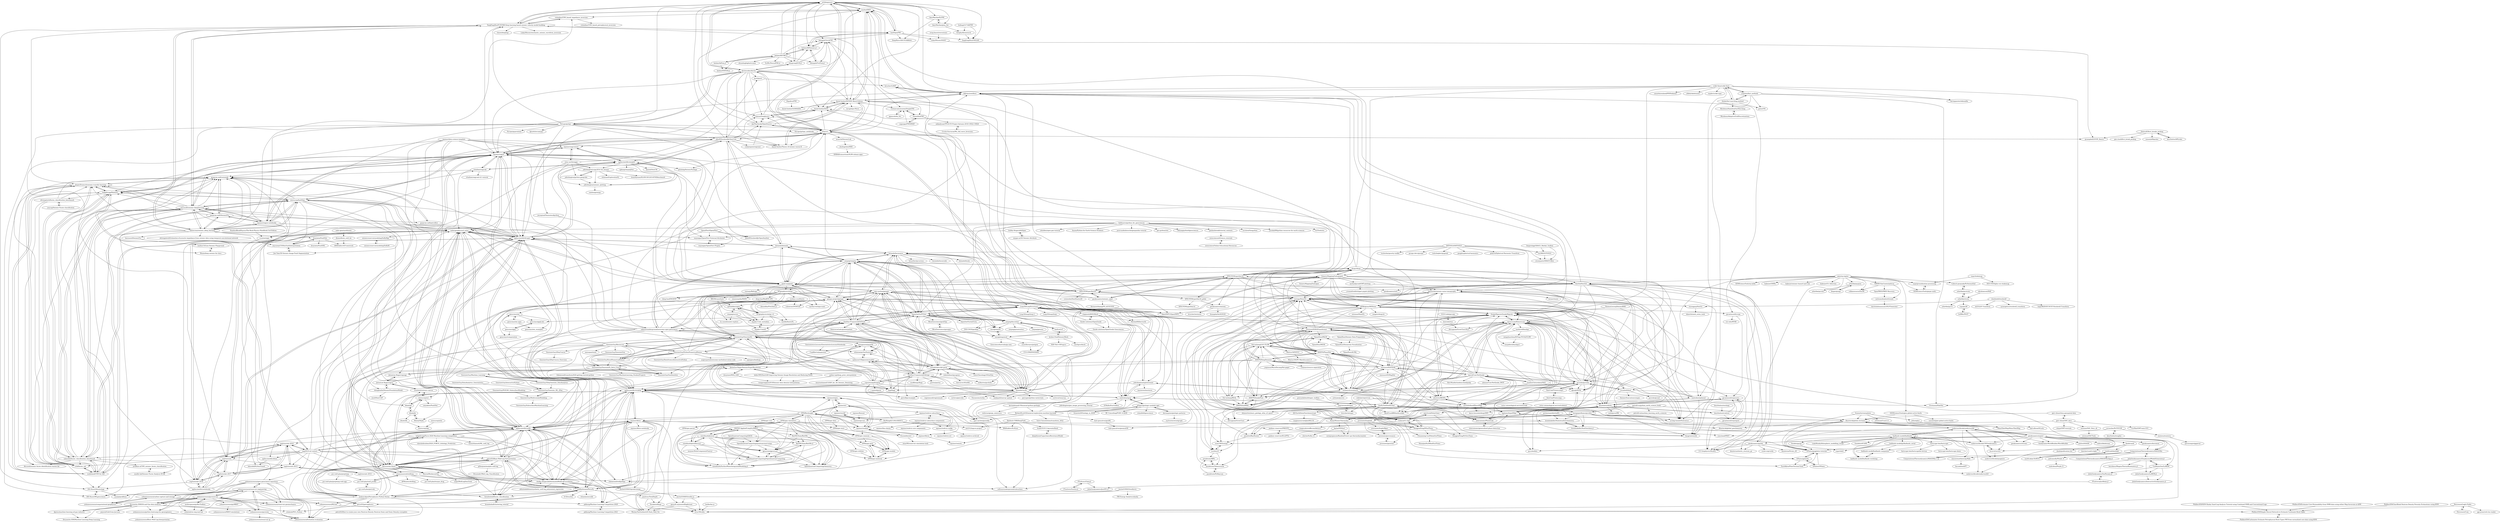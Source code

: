 digraph G {
"ar4/deepwave" -> "seisfwi/SWIT"
"ar4/deepwave" -> "lidongzh/TorchFWI"
"ar4/deepwave" -> "daniel-koehn/DENISE-Black-Edition"
"ar4/deepwave" -> "YangFangShu/FWIGAN"
"ar4/deepwave" -> "slimgroup/JUDI.jl"
"ar4/deepwave" -> "adjtomo/seisflows"
"ar4/deepwave" -> "daniel-koehn/SAVA"
"ar4/deepwave" -> "liaman/Geophysics"
"ar4/deepwave" -> "YangFangShu/FCNVMB-Deep-learning-based-seismic-velocity-model-building"
"ar4/deepwave" -> "AmirMardan/PyFWI"
"ar4/deepwave" -> "devitocodes/devito"
"ar4/deepwave" -> "lanl/OpenFWI"
"ar4/deepwave" -> "kailaix/ADSeismic.jl"
"ar4/deepwave" -> "ahay/src"
"ar4/deepwave" -> "AmirMardan/pinn_fwi"
"xinwucwp/faultSeg" -> "microsoft/seismic-deeplearning"
"xinwucwp/faultSeg" -> "equinor/segyio"
"xinwucwp/faultSeg" -> "equinor/segyio-notebooks"
"xinwucwp/faultSeg" -> "gazprom-neft/seismiqb"
"xinwucwp/faultSeg" -> "xinwucwp/osv"
"xinwucwp/faultSeg" -> "bolgebrygg/MalenoV"
"xinwucwp/faultSeg" -> "anyuzoey/CNNforFaultInterpretation"
"xinwucwp/faultSeg" -> "JesperDramsch/seismic-transfer-learning"
"xinwucwp/faultSeg" -> "waldeland/CNN-for-ASI"
"xinwucwp/faultSeg" -> "Jun-Tam/3D-Seismic-Image-Fault-Segmentation"
"xinwucwp/faultSeg" -> "dhale/ipf"
"xinwucwp/faultSeg" -> "agilescientific/bruges"
"xinwucwp/faultSeg" -> "JintaoLee-Roger/SeismicSuperResolution"
"xinwucwp/faultSeg" -> "shenghanlin/SeismicFoundationModel"
"xinwucwp/faultSeg" -> "thilowrona/seismic_deep_learning"
"SPECFEM/specfem3d" -> "SPECFEM/specfem2d"
"SPECFEM/specfem3d" -> "SPECFEM/specfem3d_globe"
"SPECFEM/specfem3d" -> "adjtomo/seisflows"
"SPECFEM/specfem3d" -> "OpenSWPC/OpenSWPC"
"SPECFEM/specfem3d" -> "geodynamics/seismic_cpml"
"SPECFEM/specfem3d" -> "SeisSol/SeisSol"
"SPECFEM/specfem3d" -> "geodynamics/sw4"
"SPECFEM/specfem3d" -> "noisepy/NoisePy"
"SPECFEM/specfem3d" -> "daniel-koehn/SAVA"
"SPECFEM/specfem3d" -> "seisfwi/SWIT"
"SPECFEM/specfem3d" -> "daniel-koehn/DENISE-Black-Edition"
"SPECFEM/specfem3d" -> "ahay/src"
"SPECFEM/specfem3d" -> "ROBelgium/MSNoise"
"SPECFEM/specfem3d" -> "obspy/obspy"
"SPECFEM/specfem3d" -> "geodynamics/axisem"
"usgs/groundmotion-processing" -> "GEMScienceTools/gmpe-smtk"
"slimgroup/JUDI.jl" -> "ar4/deepwave"
"slimgroup/JUDI.jl" -> "kailaix/ADSeismic.jl"
"slimgroup/JUDI.jl" -> "devitocodes/devito"
"slimgroup/JUDI.jl" -> "lidongzh/TorchFWI"
"liaman/Geophysics" -> "JanThorbecke/OpenSource"
"liaman/Geophysics" -> "daniel-koehn/SAVA"
"liaman/Geophysics" -> "lidongzh/TorchFWI"
"xinwucwp/osv" -> "dhale/ipf"
"xinwucwp/osv" -> "satyakees/FaultNet"
"xinwucwp/osv" -> "yunzhishi/seismic-canvas"
"seg/tutorials" -> "seg/tutorials-2017"
"seg/tutorials" -> "aadm/geophysical_notes"
"seg/tutorials" -> "seg/tutorials-2018"
"seg/tutorials" -> "seg/tutorials-2016"
"seg/tutorials" -> "agilescientific/bruges"
"seg/tutorials" -> "agilescientific/notebooks"
"seg/tutorials" -> "seg/tutorials-2015"
"AI4EPS/DeepDenoiser" -> "AI4EPS/PhaseNet"
"AI4EPS/DeepDenoiser" -> "smousavi05/EQTransformer"
"AI4EPS/DeepDenoiser" -> "AI4EPS/QuakeFlow"
"AI4EPS/DeepDenoiser" -> "smousavi05/STEAD"
"AI4EPS/DeepDenoiser" -> "Dal-mzhang/LOC-FLOW"
"AI4EPS/DeepDenoiser" -> "JintaoLee-Roger/SeismicSuperResolution"
"AI4EPS/DeepDenoiser" -> "leilin1995/SeisGAN-Improving-Seismic-Image-Resolution-and-Reducing-Noise"
"AI4EPS/DeepDenoiser" -> "QuakeMigrate/QuakeMigrate"
"AI4EPS/DeepDenoiser" -> "AI4EPS/GaMMA"
"AI4EPS/DeepDenoiser" -> "seisbench/seisbench"
"AI4EPS/DeepDenoiser" -> "crimeacs/source-separation"
"AI4EPS/DeepDenoiser" -> "yinjiuxun/WaveDecompNet-paper"
"LukasMosser/SNIST" -> "ajcampbell25/VSP_Basics"
"yunzhishi/seismic-canvas" -> "JintaoLee-Roger/cigvis"
"yunzhishi/seismic-canvas" -> "xinwucwp/osv"
"kailaix/ADCME.jl" -> "kailaix/ADSeismic.jl"
"kailaix/ADCME.jl" -> "kailaix/AdFem.jl"
"kailaix/ADCME.jl" -> "lidongzh/FwiFlow.jl"
"kailaix/ADCME.jl" -> "ar4/deepwave"
"kailaix/ADCME.jl" -> "lidongzh/TorchFWI"
"kailaix/ADCME.jl" -> "kailaix/NNFEM.jl"
"kailaix/ADCME.jl" -> "ehsanhaghighat/sciann" ["e"=1]
"kailaix/ADCME.jl" -> "slimgroup/JUDI.jl"
"kailaix/ADCME.jl" -> "SciML/NeuralPDE.jl" ["e"=1]
"softwareunderground/awesome-open-geoscience" -> "gempy-project/gempy"
"softwareunderground/awesome-open-geoscience" -> "equinor/segyio"
"softwareunderground/awesome-open-geoscience" -> "agilescientific/bruges"
"softwareunderground/awesome-open-geoscience" -> "agilescientific/welly"
"softwareunderground/awesome-open-geoscience" -> "simpeg/simpeg"
"softwareunderground/awesome-open-geoscience" -> "gimli-org/gimli"
"softwareunderground/awesome-open-geoscience" -> "fatiando/verde"
"softwareunderground/awesome-open-geoscience" -> "GeostatsGuy/GeostatsPy"
"softwareunderground/awesome-open-geoscience" -> "GenericMappingTools/pygmt"
"softwareunderground/awesome-open-geoscience" -> "kinverarity1/lasio"
"softwareunderground/awesome-open-geoscience" -> "agilescientific/striplog"
"softwareunderground/awesome-open-geoscience" -> "GeoPyTool/GeoPyTool"
"softwareunderground/awesome-open-geoscience" -> "GeoStat-Framework/GSTools"
"softwareunderground/awesome-open-geoscience" -> "obspy/obspy"
"softwareunderground/awesome-open-geoscience" -> "microsoft/seismic-deeplearning"
"morganjwilliams/pyrolite" -> "PennyWieser/Thermobar"
"morganjwilliams/pyrolite" -> "ComputationalThermodynamics/MAGEMin"
"morganjwilliams/pyrolite" -> "GeoPyTool/GeoPyTool"
"morganjwilliams/pyrolite" -> "pvermees/IsoplotR"
"morganjwilliams/pyrolite" -> "brenhinkeller/StatisticalGeochemistry"
"morganjwilliams/pyrolite" -> "brenhinkeller/StatGeochem.jl"
"morganjwilliams/pyrolite" -> "simonwmatthews/pyMelt"
"morganjwilliams/pyrolite" -> "dhasterok/global_geochemistry"
"morganjwilliams/pyrolite" -> "dhasterok/global_tectonics"
"geodynamics/aspect" -> "underworldcode/underworld2"
"geodynamics/aspect" -> "geodynamics/citcoms"
"geodynamics/aspect" -> "underworldcode/UWGeodynamics"
"geodynamics/aspect" -> "underworldcode/underworld3"
"geodynamics/aspect" -> "cedrict/fieldstone"
"geodynamics/aspect" -> "GeodynamicWorldBuilder/WorldBuilder"
"geodynamics/aspect" -> "dealii/candi"
"geodynamics/aspect" -> "UniMainzGeo/LaMEM"
"geodynamics/aspect" -> "ComputationalThermodynamics/MAGEMin"
"geodynamics/aspect" -> "GPlates/pygplates-tutorials"
"geodynamics/aspect" -> "geodynamics/burnman"
"geodynamics/aspect" -> "usgs/slab2"
"geodynamics/aspect" -> "geodynamics/pylith"
"geodynamics/aspect" -> "jaolive/SiStER"
"geodynamics/aspect" -> "dhasterok/global_tectonics"
"geodynamics/axisem" -> "krischer/instaseis"
"geodynamics/axisem" -> "kuangdai/AxiSEM3D"
"smousavi05/STEAD" -> "smousavi05/EQTransformer"
"smousavi05/STEAD" -> "seisbench/seisbench"
"smousavi05/STEAD" -> "AI4EPS/PhaseNet"
"smousavi05/STEAD" -> "AI4EPS/DeepDenoiser"
"smousavi05/STEAD" -> "eqcorrscan/EQcorrscan"
"smousavi05/STEAD" -> "QuakeMigrate/QuakeMigrate"
"smousavi05/STEAD" -> "noisepy/NoisePy"
"smousavi05/STEAD" -> "tperol/ConvNetQuake"
"smousavi05/STEAD" -> "AI4EPS/GaMMA"
"smousavi05/STEAD" -> "AI4EPS/QuakeFlow"
"smousavi05/STEAD" -> "Dal-mzhang/LOC-FLOW"
"smousavi05/STEAD" -> "smousavi05/MagNet"
"smousavi05/STEAD" -> "austinholland/PhasePApy"
"smousavi05/STEAD" -> "ahotovec/REDPy"
"smousavi05/STEAD" -> "djpugh/MTfit"
"michaelgrund/GMT-plotting" -> "yvonnefroehlich/gmt-pygmt-plotting"
"michaelgrund/GMT-plotting" -> "fmagrini/seislib"
"SPECFEM/specfem2d" -> "SPECFEM/specfem3d"
"SPECFEM/specfem2d" -> "daniel-koehn/DENISE-Black-Edition"
"SPECFEM/specfem2d" -> "daniel-koehn/SAVA"
"SPECFEM/specfem2d" -> "adjtomo/seisflows"
"SPECFEM/specfem2d" -> "SPECFEM/specfem3d_globe"
"SPECFEM/specfem2d" -> "seisfwi/SWIT"
"SPECFEM/specfem2d" -> "geodynamics/seismic_cpml"
"SPECFEM/specfem2d" -> "crewesleo/SeisElastic2D"
"SPECFEM/specfem2d" -> "ahay/src"
"SPECFEM/specfem2d" -> "noisepy/NoisePy"
"waiwera/waiwera" -> "cpocasangre/gppeval"
"kinverarity1/lasio" -> "agilescientific/welly"
"kinverarity1/lasio" -> "toddheitmann/PetroPy"
"kinverarity1/lasio" -> "agilescientific/striplog"
"kinverarity1/lasio" -> "agilescientific/bruges"
"kinverarity1/lasio" -> "equinor/dlisio"
"kinverarity1/lasio" -> "petroGG/Basic-Well-Log-Interpretation"
"kinverarity1/lasio" -> "equinor/segyio"
"kinverarity1/lasio" -> "dudley-fitzgerald/AutomatedWellLogCorrelation"
"kinverarity1/lasio" -> "aadm/geophysical_notes"
"kinverarity1/lasio" -> "WarrenWeckesser/las"
"kinverarity1/lasio" -> "petroGG/petrophysics"
"kinverarity1/lasio" -> "jonnymaserati/welleng"
"kinverarity1/lasio" -> "gempy-project/gempy"
"kinverarity1/lasio" -> "Zabamund/wellpathpy"
"kinverarity1/lasio" -> "brendonhall/facies_classification"
"GeostatsGuy/Resources" -> "GeostatsGuy/GeostatsPy"
"GeostatsGuy/Resources" -> "GeostatsGuy/GeostatsPy_Intro_Course"
"GeostatsGuy/Resources" -> "GeostatsGuy/ExcelNumericalDemos"
"GeostatsGuy/Resources" -> "GeostatsGuy/PythonNumericalDemos"
"GeostatsGuy/Resources" -> "GeostatsGuy/GeoDataSets"
"GeostatsGuy/Resources" -> "agilescientific/welly"
"GeostatsGuy/Resources" -> "aazuspan/wxee" ["e"=1]
"GeostatsGuy/Resources" -> "aadm/geophysical_notes"
"GeostatsGuy/Resources" -> "GeostatsGuy/GeostatsGuy"
"GeostatsGuy/Resources" -> "GeostatsGuy/2DayCourse"
"GeostatsGuy/Resources" -> "andymcdgeo/Petrophysics-Python-Series"
"GeostatsGuy/Resources" -> "whimian/pyGeoStatistics"
"GeostatsGuy/Resources" -> "agilescientific/striplog"
"ROBelgium/MSNoise" -> "noisepy/NoisePy"
"ROBelgium/MSNoise" -> "bgoutorbe/seismic-noise-tomography"
"ROBelgium/MSNoise" -> "keurfonluu/disba"
"ROBelgium/MSNoise" -> "QuakeMigrate/QuakeMigrate"
"ROBelgium/MSNoise" -> "ColinLii/CC-FJpy"
"ROBelgium/MSNoise" -> "trichter/rf"
"ROBelgium/MSNoise" -> "xumi1993/seispy"
"ROBelgium/MSNoise" -> "austinholland/PhasePApy"
"ROBelgium/MSNoise" -> "seisman/HinetPy"
"ROBelgium/MSNoise" -> "ut-beg-texnet/NonLinLoc"
"ROBelgium/MSNoise" -> "megies/obspyck"
"ROBelgium/MSNoise" -> "HongjianFang/DSurfTomo"
"ROBelgium/MSNoise" -> "jpvantassel/swprocess"
"ROBelgium/MSNoise" -> "jpvantassel/hvsrpy"
"GeostatsGuy/PythonNumericalDemos" -> "GeostatsGuy/GeostatsPy"
"GeostatsGuy/PythonNumericalDemos" -> "GeostatsGuy/Resources"
"GeostatsGuy/PythonNumericalDemos" -> "GeostatsGuy/DataScienceInteractivePython" ["e"=1]
"GeostatsGuy/PythonNumericalDemos" -> "softwareunderground/awesome-open-geoscience"
"GeostatsGuy/PythonNumericalDemos" -> "gempy-project/gempy"
"GeostatsGuy/PythonNumericalDemos" -> "GeostatsGuy/GeostatsPy_Intro_Course"
"GeostatsGuy/PythonNumericalDemos" -> "GeostatsGuy/ExcelNumericalDemos"
"GeostatsGuy/PythonNumericalDemos" -> "GeostatsGuy/GeoDataSets"
"GeostatsGuy/PythonNumericalDemos" -> "GeoStat-Framework/GSTools"
"GeostatsGuy/PythonNumericalDemos" -> "acgeospatial/awesome-earthobservation-code" ["e"=1]
"GeostatsGuy/PythonNumericalDemos" -> "fatiando/verde"
"GeostatsGuy/PythonNumericalDemos" -> "agilescientific/welly"
"GeostatsGuy/PythonNumericalDemos" -> "andymcdgeo/Petrophysics-Python-Series"
"GeostatsGuy/PythonNumericalDemos" -> "opengeos/leafmap" ["e"=1]
"GeostatsGuy/PythonNumericalDemos" -> "GeoStat-Framework/PyKrige"
"GeostatsGuy/GeostatsPy" -> "GeostatsGuy/GeostatsPy_Intro_Course"
"GeostatsGuy/GeostatsPy" -> "GeoStat-Framework/GSTools"
"GeostatsGuy/GeostatsPy" -> "GeostatsGuy/PythonNumericalDemos"
"GeostatsGuy/GeostatsPy" -> "mmaelicke/scikit-gstat"
"GeostatsGuy/GeostatsPy" -> "opengeostat/pygslib"
"GeostatsGuy/GeostatsPy" -> "gempy-project/gempy"
"GeostatsGuy/GeostatsPy" -> "fatiando/verde"
"GeostatsGuy/GeostatsPy" -> "cgre-aachen/gemgis"
"GeostatsGuy/GeostatsPy" -> "whimian/pyGeoStatistics"
"GeostatsGuy/GeostatsPy" -> "GeoStat-Framework/PyKrige"
"GeostatsGuy/GeostatsPy" -> "GeostatsGuy/Resources"
"GeostatsGuy/GeostatsPy" -> "GeostatsGuy/ExcelNumericalDemos"
"GeostatsGuy/GeostatsPy" -> "agilescientific/welly"
"GeostatsGuy/GeostatsPy" -> "agilescientific/striplog"
"GeostatsGuy/GeostatsPy" -> "GeostatsGuy/GeoDataSets"
"fatiando/verde" -> "fatiando/harmonica"
"fatiando/verde" -> "makepath/xarray-spatial" ["e"=1]
"fatiando/verde" -> "corteva/rioxarray" ["e"=1]
"fatiando/verde" -> "regionmask/regionmask" ["e"=1]
"fatiando/verde" -> "cgre-aachen/gemgis"
"fatiando/verde" -> "GeoStat-Framework/GSTools"
"fatiando/verde" -> "GenericMappingTools/pygmt"
"fatiando/verde" -> "corteva/geocube" ["e"=1]
"fatiando/verde" -> "simpeg/simpeg"
"fatiando/verde" -> "pytroll/pyresample" ["e"=1]
"fatiando/verde" -> "mmaelicke/scikit-gstat"
"fatiando/verde" -> "gempy-project/gempy"
"fatiando/verde" -> "Ouranosinc/xclim" ["e"=1]
"fatiando/verde" -> "perrygeo/python-rasterstats" ["e"=1]
"fatiando/verde" -> "GeostatsGuy/GeostatsPy"
"simpeg/simpeg" -> "gimli-org/gimli"
"simpeg/simpeg" -> "fatiando/fatiando"
"simpeg/simpeg" -> "simpeg/discretize"
"simpeg/simpeg" -> "fatiando/harmonica"
"simpeg/simpeg" -> "emsig/empymod"
"simpeg/simpeg" -> "MTgeophysics/mtpy"
"simpeg/simpeg" -> "gempy-project/gempy"
"simpeg/simpeg" -> "fatiando/verde"
"simpeg/simpeg" -> "OpenGeoVis/PVGeo"
"simpeg/simpeg" -> "agilescientific/bruges"
"simpeg/simpeg" -> "dong-hao/EM3DVP"
"simpeg/simpeg" -> "ahay/src"
"simpeg/simpeg" -> "emsig/emg3d"
"simpeg/simpeg" -> "obspy/obspy"
"simpeg/simpeg" -> "softwareunderground/awesome-open-geoscience"
"bolgebrygg/MalenoV" -> "crild/facies_net"
"bolgebrygg/MalenoV" -> "waldeland/CNN-for-ASI"
"bolgebrygg/MalenoV" -> "JesperDramsch/seismic-transfer-learning"
"bolgebrygg/MalenoV" -> "yalaudah/facies_classification_benchmark"
"bolgebrygg/MalenoV" -> "gazprom-neft/seismiqb"
"bolgebrygg/MalenoV" -> "equinor/segyio"
"bolgebrygg/MalenoV" -> "olivesgatech/facies_classification_benchmark"
"bolgebrygg/MalenoV" -> "seg/2016-ml-contest"
"bolgebrygg/MalenoV" -> "xinwucwp/faultSeg"
"equinor/segyio-notebooks" -> "equinor/segyio"
"equinor/segyio-notebooks" -> "gazprom-neft/seismiqb"
"equinor/segyio-notebooks" -> "thilowrona/seismic_deep_learning"
"equinor/segyio-notebooks" -> "microsoft/seismic-deeplearning"
"equinor/segyio-notebooks" -> "sconten/rppy"
"equinor/segyio-notebooks" -> "xinwucwp/faultSeg"
"equinor/segyio-notebooks" -> "gazprom-neft/SeismicPro"
"equinor/segyio-notebooks" -> "aadm/geophysical_notes"
"equinor/segyio-notebooks" -> "trhallam/segysak"
"trhallam/segysak" -> "JintaoLee-Roger/cigsegy"
"trhallam/segysak" -> "trhallam/segysak-t21-tutorial"
"trhallam/segysak" -> "equinor/segyio"
"trhallam/segysak" -> "gazprom-neft/seismiqb"
"trhallam/segysak" -> "agilescientific/seisplot"
"koldunovn/python_for_geosciences" -> "ltauxe/Python-for-Earth-Science-Students"
"koldunovn/python_for_geosciences" -> "jorisvandenbossche/geopandas-tutorial" ["e"=1]
"koldunovn/python_for_geosciences" -> "geo-python/site" ["e"=1]
"koldunovn/python_for_geosciences" -> "kthyng/python4geosciences"
"koldunovn/python_for_geosciences" -> "urschrei/Geopython" ["e"=1]
"koldunovn/python_for_geosciences" -> "softwareunderground/awesome-open-geoscience"
"koldunovn/python_for_geosciences" -> "ondrolexa/apsg"
"koldunovn/python_for_geosciences" -> "aadm/geophysical_notes"
"koldunovn/python_for_geosciences" -> "javedali99/python-resources-for-earth-sciences" ["e"=1]
"koldunovn/python_for_geosciences" -> "SciTools/iris" ["e"=1]
"koldunovn/python_for_geosciences" -> "ceholden/open-geo-tutorial" ["e"=1]
"koldunovn/python_for_geosciences" -> "fatiando/verde"
"koldunovn/python_for_geosciences" -> "geohackweek/tutorial_contents"
"koldunovn/python_for_geosciences" -> "OpenGeoVis/PVGeo"
"koldunovn/python_for_geosciences" -> "GeoPyTool/GeoPyTool"
"malcolmw/pykonal" -> "QuakeMigrate/QuakeMigrate"
"malcolmw/pykonal" -> "fmagrini/seislib"
"malcolmw/pykonal" -> "Ulvetanna/EikoNet"
"malcolmw/pykonal" -> "noisepy/NoisePy"
"malcolmw/pykonal" -> "bgoutorbe/seismic-noise-tomography"
"malcolmw/pykonal" -> "paudetseis/Telewavesim"
"malcolmw/pykonal" -> "eqcorrscan/EQcorrscan"
"malcolmw/pykonal" -> "keurfonluu/disba"
"gimli-org/gimli" -> "simpeg/simpeg"
"gimli-org/gimli" -> "ahay/src"
"gimli-org/gimli" -> "gempy-project/gempy"
"gimli-org/gimli" -> "fatiando/fatiando"
"gimli-org/gimli" -> "fatiando/harmonica"
"gimli-org/gimli" -> "adjtomo/seisflows"
"gimli-org/gimli" -> "viictorjs/Refrapy"
"gimli-org/gimli" -> "noisepy/NoisePy"
"gimli-org/gimli" -> "cgre-aachen/gemgis"
"gimli-org/gimli" -> "GenericMappingTools/pygmt"
"gimli-org/gimli" -> "keurfonluu/disba"
"gimli-org/gimli" -> "MTgeophysics/mtpy"
"gimli-org/gimli" -> "agilescientific/bruges"
"gimli-org/gimli" -> "aadm/geophysical_notes"
"gimli-org/gimli" -> "equinor/segyio"
"noisepy/NoisePy" -> "keurfonluu/disba"
"noisepy/NoisePy" -> "ROBelgium/MSNoise"
"noisepy/NoisePy" -> "ColinLii/CC-FJpy"
"noisepy/NoisePy" -> "HongjianFang/DSurfTomo"
"noisepy/NoisePy" -> "bgoutorbe/seismic-noise-tomography"
"noisepy/NoisePy" -> "jenndrei/BayHunter"
"noisepy/NoisePy" -> "fmagrini/seislib"
"noisepy/NoisePy" -> "xtyangpsp/SeisGo"
"AI4EPS/PhaseNet" -> "smousavi05/EQTransformer"
"AI4EPS/PhaseNet" -> "seisbench/seisbench"
"AI4EPS/PhaseNet" -> "Dal-mzhang/LOC-FLOW"
"AI4EPS/PhaseNet" -> "AI4EPS/GaMMA"
"AI4EPS/PhaseNet" -> "QuakeMigrate/QuakeMigrate"
"AI4EPS/PhaseNet" -> "Dal-mzhang/REAL"
"AI4EPS/PhaseNet" -> "smousavi05/STEAD"
"AI4EPS/PhaseNet" -> "AI4EPS/QuakeFlow"
"AI4EPS/PhaseNet" -> "AI4EPS/DeepDenoiser"
"AI4EPS/PhaseNet" -> "eqcorrscan/EQcorrscan"
"AI4EPS/PhaseNet" -> "YijianZhou/PALM"
"AI4EPS/PhaseNet" -> "ut-beg-texnet/NonLinLoc"
"AI4EPS/PhaseNet" -> "interseismic/PhaseLink"
"AI4EPS/PhaseNet" -> "noisepy/NoisePy"
"AI4EPS/PhaseNet" -> "dttrugman/GrowClust"
"Chuanming-Liu/DAzimSurfTomo" -> "ShaoqianHu/DRadiSurfTomo"
"SPECFEM/specfem3d_globe" -> "SPECFEM/specfem3d"
"SPECFEM/specfem3d_globe" -> "SPECFEM/specfem1d"
"SPECFEM/specfem3d_globe" -> "geodynamics/axisem"
"SPECFEM/specfem3d_globe" -> "SPECFEM/specfem2d"
"QuakeMigrate/QuakeMigrate" -> "djpugh/MTfit"
"QuakeMigrate/QuakeMigrate" -> "eqcorrscan/EQcorrscan"
"QuakeMigrate/QuakeMigrate" -> "ahotovec/REDPy"
"claudiodsf/stockwell" -> "xli2522/S-Transform"
"claudiodsf/stockwell" -> "synergetics/stockwell_transform"
"claudiodsf/stockwell" -> "xtyangpsp/SeisGo"
"claudiodsf/stockwell" -> "luigir86/DOST-DCST-Stockwell-Transform"
"MTgeophysics/mtpy" -> "ajithabhks/sigmt"
"MTgeophysics/mtpy" -> "dong-hao/EM3DVP"
"MTgeophysics/mtpy" -> "yoshiya-usui/femtic"
"MTgeophysics/mtpy" -> "BRGM/razorback"
"MTgeophysics/mtpy" -> "MTgeophysics/mtpy-v2"
"MTgeophysics/mtpy" -> "ruboerner/FEMT2D"
"MTgeophysics/mtpy" -> "earthai-tech/pycsamt"
"MTgeophysics/mtpy" -> "emsig/empymod"
"MTgeophysics/mtpy" -> "kujaku11/mt_metadata"
"MTgeophysics/mtpy" -> "sinanozaydin/MATE"
"MTgeophysics/mtpy" -> "dong-hao/ModEM-GPU"
"equinor/pyscal" -> "equinor/res2df"
"SCECcode/pycsep" -> "lmizrahi/etas"
"fatiando/harmonica" -> "fatiando/verde"
"fatiando/harmonica" -> "fatiando/boule" ["e"=1]
"fatiando/harmonica" -> "simpeg/simpeg"
"fatiando/harmonica" -> "fatiando/fatiando"
"fatiando/harmonica" -> "gimli-org/gimli"
"fatiando/harmonica" -> "OpenGeoVis/PVGeo"
"fatiando/harmonica" -> "emsig/emg3d"
"fatiando/harmonica" -> "cgre-aachen/gemgis"
"fatiando/harmonica" -> "brmather/pycurious"
"fatiando/harmonica" -> "leouieda/tesseroids"
"fatiando/harmonica" -> "emsig/empymod"
"fatiando/harmonica" -> "Loop3D/LoopStructural"
"fatiando/harmonica" -> "simpeg/discretize"
"fatiando/harmonica" -> "softwareunderground/subsurface"
"emsig/emg3d" -> "emsig/empymod"
"keurfonluu/AIPycker" -> "DaloroAT/first_breaks_picking"
"OPM/opm-simulators" -> "SINTEF-AppliedCompSci/MRST"
"OPM/opm-simulators" -> "OPM/opm-common"
"OPM/opm-simulators" -> "OPM/ResInsight"
"OPM/opm-simulators" -> "sintefmath/Jutul.jl"
"OPM/opm-simulators" -> "sintefmath/JutulDarcy.jl"
"OPM/opm-simulators" -> "gpuocean/gpuocean"
"OPM/opm-simulators" -> "OPM/opm-tests"
"OPM/opm-simulators" -> "OpenQuantumComputing/OpenQuantumComputing"
"OPM/opm-simulators" -> "sintefmath/SurfaceWaterIntegratedModeling.jl"
"OPM/opm-simulators" -> "equinor/resdata"
"OPM/opm-simulators" -> "BattMoTeam/BattMo"
"OPM/opm-simulators" -> "OPM/opm-grid"
"OPM/opm-simulators" -> "OPM/opm-models"
"OPM/opm-simulators" -> "OpenQuantumComputing/quantumreservoirpy"
"OPM/opm-simulators" -> "OpenQuantumComputing/chemistry"
"Zabamund/wellpathpy" -> "softwareunderground/subsurface"
"Zabamund/wellpathpy" -> "agilescientific/welly"
"agilescientific/bruges" -> "agilescientific/welly"
"agilescientific/bruges" -> "aadm/geophysical_notes"
"agilescientific/bruges" -> "equinor/segyio"
"agilescientific/bruges" -> "kinverarity1/lasio"
"agilescientific/bruges" -> "toddheitmann/PetroPy"
"agilescientific/bruges" -> "seg/tutorials"
"agilescientific/bruges" -> "agilescientific/striplog"
"agilescientific/bruges" -> "seg/tutorials-2018"
"agilescientific/bruges" -> "JohnWStockwellJr/SeisUnix"
"agilescientific/bruges" -> "gazprom-neft/seismiqb"
"agilescientific/bruges" -> "fatiando/fatiando"
"agilescientific/bruges" -> "bolgebrygg/MalenoV"
"agilescientific/bruges" -> "agilescientific/seisplot"
"agilescientific/bruges" -> "xinwucwp/faultSeg"
"agilescientific/bruges" -> "agilescientific/xlines"
"yalaudah/facies_classification_benchmark" -> "JesperDramsch/seismic-transfer-learning"
"yalaudah/facies_classification_benchmark" -> "noodle-lab/Seismic-Facies-Analysis-DCAE"
"yalaudah/facies_classification_benchmark" -> "AIcrowd/seismic-facies-identification-starter-kit"
"yalaudah/facies_classification_benchmark" -> "pradhan-a/CNN_seismic_facies_classification"
"yalaudah/facies_classification_benchmark" -> "bolgebrygg/MalenoV"
"yalaudah/facies_classification_benchmark" -> "crild/facies_net"
"yalaudah/facies_classification_benchmark" -> "aadm/geophysical_notes"
"yalaudah/facies_classification_benchmark" -> "gazprom-neft/seismiqb"
"yalaudah/facies_classification_benchmark" -> "waldeland/CNN-for-ASI"
"yalaudah/facies_classification_benchmark" -> "microsoft/seismic-deeplearning"
"vishaldas/CNN_based_impedance_inversion" -> "vishaldas/CNN_based_petrophysical_inversion"
"vishaldas/CNN_based_impedance_inversion" -> "YangFangShu/FCNVMB-Deep-learning-based-seismic-velocity-model-building"
"uwescience/Online-Educational-Resources" -> "uwescience/eScience_tutorials"
"ringmesh/RINGMesh" -> "Geode-solutions/OpenGeode-Geosciences"
"ringmesh/RINGMesh" -> "Geode-solutions/OpenGeode"
"ringmesh/RINGMesh" -> "MichaelHillier/surfe"
"GeoStat-Framework/GSTools" -> "GeoStat-Framework/PyKrige"
"GeoStat-Framework/GSTools" -> "GeostatsGuy/GeostatsPy"
"GeoStat-Framework/GSTools" -> "mmaelicke/scikit-gstat"
"GeoStat-Framework/GSTools" -> "cgre-aachen/gemgis"
"GeoStat-Framework/GSTools" -> "fatiando/verde"
"GeoStat-Framework/GSTools" -> "gempy-project/gempy"
"GeoStat-Framework/GSTools" -> "OpenGeoVis/PVGeo"
"GeoStat-Framework/GSTools" -> "DataverseLabs/pyinterpolate"
"GeoStat-Framework/GSTools" -> "capaulson/pyKriging"
"GeoStat-Framework/GSTools" -> "makepath/xarray-spatial" ["e"=1]
"GeoStat-Framework/GSTools" -> "whimian/pyGeoStatistics"
"GeoStat-Framework/GSTools" -> "simpeg/simpeg"
"GeoStat-Framework/GSTools" -> "softwareunderground/awesome-open-geoscience"
"GeoStat-Framework/GSTools" -> "mdbartos/pysheds" ["e"=1]
"GeoStat-Framework/GSTools" -> "fatiando/harmonica"
"Loop3D/LoopStructural" -> "gempy-project/gempy"
"Loop3D/LoopStructural" -> "cgre-aachen/pynoddy"
"Loop3D/LoopStructural" -> "Loop3D/map2loop-2"
"Loop3D/LoopStructural" -> "agilescientific/striplog"
"Loop3D/LoopStructural" -> "ondrolexa/apsg"
"Loop3D/LoopStructural" -> "MichaelHillier/surfe"
"Loop3D/LoopStructural" -> "cgre-aachen/gemgis"
"Loop3D/LoopStructural" -> "OpenGeoVis/PVGeo"
"Loop3D/LoopStructural" -> "Loop3D/map2loop"
"Loop3D/LoopStructural" -> "ringmesh/RINGMesh"
"Loop3D/LoopStructural" -> "joferkington/mplstereonet"
"DataverseLabs/pyinterpolate" -> "GeoStat-Framework/GSTools"
"underworldcode/UWGeodynamics" -> "underworldcode/underworld2"
"underworldcode/UWGeodynamics" -> "lavavu/LavaVu"
"underworldcode/UWGeodynamics" -> "underworldcode/quagmire"
"underworldcode/UWGeodynamics" -> "badlands-model/badlands"
"italo-goncalves/geoML" -> "italo-goncalves/geomod3D"
"GeostatsGuy/GeoDataSets" -> "GeostatsGuy/GeostatsPy_Intro_Course"
"interseismic/generalized-phase-detection" -> "interseismic/PhaseLink"
"interseismic/generalized-phase-detection" -> "ogalanis/hypoDDpy"
"GeostatsGuy/5DayGeostats_DataAnalytics" -> "GeostatsGuy/Geostats_ML_2Day"
"GeostatsGuy/5DayGeostats_DataAnalytics" -> "GeostatsGuy/Machine_Learning"
"GeostatsGuy/Machine_Learning" -> "GeostatsGuy/Geostats_ML_2Day"
"GeostatsGuy/Machine_Learning" -> "GeostatsGuy/5DayGeostats_DataAnalytics"
"geodynamics/pylith" -> "kmaterna/Strain_2D"
"geodynamics/pylith" -> "SeisSol/SeisSol"
"geodynamics/pylith" -> "cutde-org/cutde"
"geodynamics/pylith" -> "UO-Geophysics/MudPy"
"geodynamics/pylith" -> "kmaterna/elastic_stresses_py"
"geodynamics/pylith" -> "usgs/slab2"
"geodynamics/pylith" -> "pyrocko/kite" ["e"=1]
"BRGM/razorback" -> "ajithabhks/sigmt"
"BRGM/razorback" -> "k-a-mendoza/mt-explore"
"BRGM/razorback" -> "kujaku11/mt_metadata"
"YijianZhou/Seismic-Data-Preparation" -> "YijianZhou/Seismicity-Visualization"
"equinor/data-science-template" -> "equinor/segyio"
"equinor/data-science-template" -> "bolgebrygg/MalenoV"
"equinor/data-science-template" -> "equinor/segyviewer"
"equinor/data-science-template" -> "jessepisel/5minutesofpython"
"equinor/data-science-template" -> "agilescientific/welly"
"equinor/data-science-template" -> "equinor/xtgeo"
"equinor/data-science-template" -> "aadm/geophysical_notes"
"equinor/data-science-template" -> "kinverarity1/lasio"
"equinor/data-science-template" -> "agilescientific/bruges"
"equinor/data-science-template" -> "petroGG/Basic-Well-Log-Interpretation"
"BinWang0213/PyGRDECL" -> "mt2312/apyce-project"
"BinWang0213/PyGRDECL" -> "equinor/resdata"
"BinWang0213/PyGRDECL" -> "OPM/ResInsight"
"BinWang0213/PyGRDECL" -> "equinor/xtgeo"
"BinWang0213/PyGRDECL" -> "RMiftakhov/EclGym"
"OPM/opm-data" -> "OPM/opm-tests"
"fastscape-lem/fastscape" -> "fastscape-lem/fastscape-demo"
"fastscape-lem/fastscape" -> "fastscape-lem/fastscapelib-fortran"
"YijianZhou/PALM" -> "YijianZhou/MESS"
"YijianZhou/PALM" -> "Dal-mzhang/LOC-FLOW"
"YijianZhou/PALM" -> "YijianZhou/Seismicity-Visualization"
"YijianZhou/MESS" -> "YijianZhou/PALM"
"Mirebeau/AdaptiveGridDiscretizations" -> "Mirebeau/HamiltonFastMarching"
"daniel-koehn/SAVA" -> "daniel-koehn/DENISE-Black-Edition"
"daniel-koehn/SAVA" -> "liaman/Geophysics"
"PyLops/pylops" -> "devitocodes/devito"
"PyLops/pylops" -> "PyLops/pyproximal"
"PyLops/pylops" -> "ar4/deepwave"
"PyLops/pylops" -> "ahay/src"
"PyLops/pylops" -> "equinor/segyio"
"PyLops/pylops" -> "PyLops/pylops_notebooks"
"PyLops/pylops" -> "agilescientific/bruges"
"PyLops/pylops" -> "DIG-Kaust/MLgeoscience"
"PyLops/pylops" -> "gimli-org/gimli"
"PyLops/pylops" -> "equinor/segyio-notebooks"
"PyLops/pylops" -> "seg/tutorials"
"PyLops/pylops" -> "fpicetti/occamypy"
"PyLops/pylops" -> "JohnWStockwellJr/SeisUnix"
"PyLops/pylops" -> "daniel-koehn/Theory-of-seismic-waves-II"
"PyLops/pylops" -> "YangFangShu/FCNVMB-Deep-learning-based-seismic-velocity-model-building"
"jenndrei/BayHunter" -> "keurfonluu/disba"
"jenndrei/BayHunter" -> "xumi1993/seispy"
"maihao14/Lina-Seismic-Playground" -> "f0nzie/deep-seismic-fav-docs"
"JesperDramsch/seismic-transfer-learning" -> "yalaudah/facies_classification_benchmark"
"JesperDramsch/seismic-transfer-learning" -> "AIcrowd/seismic-facies-identification-starter-kit"
"JesperDramsch/seismic-transfer-learning" -> "crild/facies_net"
"JesperDramsch/seismic-transfer-learning" -> "gazprom-neft/seismiqb"
"JesperDramsch/seismic-transfer-learning" -> "bolgebrygg/MalenoV"
"NHERI-SimCenter/pelicun" -> "OpenPBEE/PBEE-Recovery"
"NHERI-SimCenter/pelicun" -> "carlosmolinahutt/treads"
"NHERI-SimCenter/pelicun" -> "volkanozsarac/EzGM"
"ocastilloreyes/petgem" -> "CUG-EMI/EM3DANI"
"geodynamics/seismic_cpml" -> "liaman/Geophysics"
"geodynamics/seismic_cpml" -> "OpenSWPC/OpenSWPC"
"geodynamics/seismic_cpml" -> "krischer/LASIF"
"geodynamics/seismic_cpml" -> "florianwittkamp/FD_ACOUSTIC"
"geodynamics/seismic_cpml" -> "SPECFEM/specfem2d"
"geodynamics/seismic_cpml" -> "SPECFEM/specfem3d"
"mikaelyuan/TPG4155-Project-Autumn-2018-10022-10024" -> "Ursula-Iturraran/ML_full_wave_Inversion"
"lidongzh/FwiFlow.jl" -> "kailaix/ADSeismic.jl"
"vkazei/fastFWI" -> "TristanvanLeeuwen/SimpleFWI"
"vkazei/fastFWI" -> "mikaelyuan/TPG4155-Project-Autumn-2018-10022-10024"
"vkazei/fastFWI" -> "sagarpgs/FWISIMAT"
"jvgomez/fast_methods" -> "thinks/fast-marching-method"
"jvgomez/fast_methods" -> "scikit-fmm/scikit-fmm"
"jvgomez/fast_methods" -> "patnr/FM"
"jvgomez/fast_methods" -> "kevinganster/eikonalfm"
"jvgomez/fast_methods" -> "Ulvetanna/EikoNet"
"jvgomez/fast_methods" -> "malcolmw/pykonal"
"Caltech-geoquake/PySeismoSoil" -> "arkottke/pystrata"
"equinor/webviz-subsurface" -> "equinor/webviz-subsurface-components"
"equinor/webviz-subsurface" -> "equinor/webviz-config"
"equinor/webviz-subsurface" -> "equinor/pyscal"
"equinor/webviz-subsurface-components" -> "equinor/fmu-dataio"
"equinor/webviz-subsurface-components" -> "equinor/webviz-subsurface"
"equinor/webviz-subsurface-components" -> "equinor/webviz-config"
"equinor/webviz-subsurface-components" -> "equinor/webviz-core-components"
"dudley-fitzgerald/d2geo" -> "ezygeo-ai/3D-Seismic-Attribute"
"dudley-fitzgerald/d2geo" -> "waynegm/OpendTect-External-Attributes"
"jessepisel/5minutesofpython" -> "WesleyTheGeolien/t20-Dash_Well_Viz"
"afrigeri/geologic-symbols-qgis" -> "frizatch/2DGeology_in_QGIS"
"afrigeri/geologic-symbols-qgis" -> "BC-Consulting/FGDC-4-QGIS"
"afrigeri/geologic-symbols-qgis" -> "ondrolexa/apsg"
"afrigeri/geologic-symbols-qgis" -> "rolandhill/geoscience"
"afrigeri/geologic-symbols-qgis" -> "davenquinn/geologic-patterns"
"GeostatsGuy/2DayCourse" -> "GeostatsGuy/2DayCourse_Exercises"
"waldeland/CNN-for-ASI" -> "bolgebrygg/MalenoV"
"waldeland/CNN-for-ASI" -> "crild/facies_net"
"waldeland/CNN-for-ASI" -> "JesperDramsch/seismic-transfer-learning"
"waldeland/CNN-for-ASI" -> "yalaudah/facies_classification_benchmark"
"waldeland/CNN-for-ASI" -> "gazprom-neft/seismiqb"
"waldeland/CNN-for-ASI" -> "xinwucwp/faultSeg"
"waldeland/CNN-for-ASI" -> "equinor/segyio"
"waldeland/CNN-for-ASI" -> "microsoft/seismic-deeplearning"
"equinor/dlisio" -> "equinor/dlisio-notebooks"
"equinor/dlisio" -> "Teradata/dlispy"
"equinor/dlisio" -> "geosoft-as/jsonwelllogformat"
"equinor/dlisio" -> "agilescientific/welly"
"equinor/dlisio" -> "kinverarity1/lasio"
"equinor/dlisio" -> "toddheitmann/PetroPy"
"equinor/dlisio" -> "dudley-fitzgerald/AutomatedWellLogCorrelation"
"equinor/dlisio" -> "Zabamund/wellpathpy"
"equinor/dlisio" -> "pddasig/Machine-Learning-Competition-2020"
"equinor/dlisio" -> "agilescientific/striplog"
"equinor/dlisio" -> "k1m190r/dlis"
"seg/tutorials-2018" -> "seg/tutorials-2017"
"seg/tutorials-2018" -> "seg/tutorials"
"seg/tutorials-2018" -> "seg/tutorials-2016"
"seg/tutorials-2018" -> "DIG-Kaust/Seismology"
"seg/tutorials-2018" -> "agilescientific/notebooks"
"seg/tutorials-2018" -> "agilescientific/bruges"
"brenhinkeller/StatGeochem.jl" -> "ComputationalThermodynamics/MAGEMin_C.jl"
"brenhinkeller/StatGeochem.jl" -> "brenhinkeller/StatisticalGeochemistry"
"hpgl/hpgl" -> "opengeostat/pygslib"
"hpgl/hpgl" -> "cjohnson318/geostatsmodels"
"GeostatsGuy/ExcelNumericalDemos" -> "GeostatsGuy/GeostatsPy"
"GeostatsGuy/ExcelNumericalDemos" -> "GeostatsGuy/GeostatsPy_Intro_Course"
"GeostatsGuy/ExcelNumericalDemos" -> "GeostatsGuy/GeoDataSets"
"keurfonluu/toughio" -> "acroucher/PyTOUGH"
"interseismic/PhaseLink" -> "interseismic/generalized-phase-detection"
"agilescientific/notebooks" -> "seg/tutorials-2017"
"agilescientific/notebooks" -> "seg/tutorials"
"agilescientific/notebooks" -> "seg/tutorials-2018"
"agilescientific/notebooks" -> "aadm/geophysical_notes"
"agilescientific/notebooks" -> "agilescientific/seisplot"
"equinor/xtgeo" -> "equinor/res2df"
"equinor/xtgeo" -> "equinor/ert"
"equinor/webviz-config" -> "equinor/webviz-ert"
"equinor/webviz-config" -> "equinor/webviz-archived"
"equinor/webviz-config" -> "equinor/webviz-subsurface"
"GeostatisticsLessons/GeostatisticsLessonsNotebooks" -> "CcgAlberta/pygeostat"
"Petroware/Uom" -> "Petroware/LogIo-Public"
"geosoft-as/jsonwelllogformat" -> "k1m190r/dlis"
"geosoft-as/jsonwelllogformat" -> "WesleyTheGeolien/t20-Dash_Well_Viz"
"OPM/opm-material" -> "OPM/opm-models"
"OPM/opm-material" -> "OPM/opm-grid"
"keurfonluu/evodcinv" -> "keurfonluu/disba"
"keurfonluu/evodcinv" -> "jpvantassel/swprocess"
"keurfonluu/evodcinv" -> "jpvantassel/swprepost"
"OPM/opm-tests" -> "OPM/opm-models"
"PyLops/pylops_notebooks" -> "ajcampbell25/VSP_Basics"
"Dal-mzhang/REAL" -> "Dal-mzhang/LOC-FLOW"
"Dal-mzhang/REAL" -> "AI4EPS/GaMMA"
"geohackweek/tutorial_contents" -> "uwescience/eScience_tutorials"
"paulross/TotalDepth" -> "Teradata/dlispy"
"paulross/TotalDepth" -> "k1m190r/dlis"
"pro-well-plan/pwptemp" -> "pro-well-plan/pwptemp-web-app"
"pro-well-plan/pwptemp" -> "pro-well-plan/well_profile"
"badlands-model/pyBadlands_serial" -> "badlands-model/badlands-companion"
"badlands-model/pyBadlands_serial" -> "badlands-model/badlands-workshop"
"Teradata/dlispy" -> "k1m190r/dlis"
"Teradata/dlispy" -> "WesleyTheGeolien/t20-Dash_Well_Viz"
"GeostatsGuy/PGE383_SubsurfaceModeling" -> "GeostatsGuy/MultivariateModeling"
"GeostatsGuy/MultivariateModeling" -> "GeostatsGuy/Geostats_ML_2Day"
"GeostatsGuy/MultivariateModeling" -> "GeostatsGuy/SubsurfaceMachineLearning"
"GeostatsGuy/DataAnalytics_Geostatistics" -> "GeostatsGuy/Geostats_ML_2Day"
"GeostatsGuy/Geostats_ML_2Day" -> "GeostatsGuy/MultivariateModeling"
"Petroware/LogIo-Public" -> "k1m190r/dlis"
"Petroware/LogIo-Public" -> "Petroware/Uom"
"Petroware/LogIo-Public" -> "gpcarmo/cwls-las-reader"
"joferkington/seismic_plotting" -> "samhaug/seispy"
"crild/facies_net" -> "bolgebrygg/MalenoV"
"crild/facies_net" -> "waldeland/CNN-for-ASI"
"crild/facies_net" -> "JesperDramsch/seismic-transfer-learning"
"noodle-lab/Seismic-Facies-Analysis-DCAE" -> "pradhan-a/CNN_seismic_facies_classification"
"JustinGOSSES/predictatops" -> "JustinGOSSES/wellio.js"
"grsharman/detritalPy" -> "brenhinkeller/StatisticalGeochemistry"
"JustinGOSSES/wellio.js" -> "k1m190r/dlis"
"JustinGOSSES/wellio.js" -> "geosoft-as/jsonwelllogformat"
"badlands-model/badlands-workshop" -> "badlands-model/badlands-companion"
"equinor/res2df" -> "equinor/pyscal"
"brendonhall/clustering_tutorial" -> "brendonhall/facies_classification"
"xinwucwp/mhe" -> "xinwucwp/sbp"
"yohanesnuwara/reservoir-engineering" -> "yohanesnuwara/pyreservoir"
"yohanesnuwara/reservoir-engineering" -> "yohanesnuwara/pyresim"
"yohanesnuwara/reservoir-engineering" -> "yohanesnuwara/reservoir-geomechanics"
"yohanesnuwara/reservoir-engineering" -> "orkahub/res-eng-mat-bal"
"yohanesnuwara/reservoir-engineering" -> "yohanesnuwara/python-bootcamp-for-geoengineers"
"yohanesnuwara/reservoir-engineering" -> "Divyanshu-ISM/Oil-and-Gas-data-analysis"
"yohanesnuwara/reservoir-engineering" -> "yohanesnuwara/open-geoscience-repository"
"yohanesnuwara/reservoir-engineering" -> "orkahub/PEG_Python"
"yohanesnuwara/reservoir-engineering" -> "yohanesnuwara/formation-evaluation"
"dhale/jtk" -> "dhale/ipf"
"dhale/jtk" -> "xinwucwp/osv"
"dhale/jtk" -> "MinesJTK/jtk"
"dhale/jtk" -> "dhale/idh"
"DaloroAT/first_breaks_picking" -> "geo-stack/first_break_picking"
"DaloroAT/first_breaks_picking" -> "keurfonluu/AIPycker"
"DaloroAT/first_breaks_picking" -> "mmezyk/fbpicker"
"DaloroAT/first_breaks_picking" -> "ajcampbell25/VSP_Basics"
"GEMScienceTools/gmpe-smtk" -> "usgs/groundmotion-processing"
"SeisComP3/seiscomp3" -> "SeisComP/seiscomp"
"SeisComP3/seiscomp3" -> "pyrocko/pyrocko"
"capaulson/pyKriging" -> "GeoStat-Framework/PyKrige"
"capaulson/pyKriging" -> "GeoStat-Framework/GSTools"
"capaulson/pyKriging" -> "cjohnson318/geostatsmodels"
"capaulson/pyKriging" -> "hpgl/hpgl"
"capaulson/pyKriging" -> "fatiando/verde"
"capaulson/pyKriging" -> "gempy-project/gempy"
"capaulson/pyKriging" -> "mmaelicke/scikit-gstat"
"capaulson/pyKriging" -> "GeostatsGuy/GeostatsPy"
"capaulson/pyKriging" -> "pytroll/pyresample" ["e"=1]
"capaulson/pyKriging" -> "cgre-aachen/gemgis"
"capaulson/pyKriging" -> "agilescientific/welly"
"capaulson/pyKriging" -> "agilescientific/striplog"
"capaulson/pyKriging" -> "r-spatial/gstat" ["e"=1]
"capaulson/pyKriging" -> "cgre-aachen/pynoddy"
"capaulson/pyKriging" -> "OpenGeoVis/PVGeo"
"microsoft/seismic-deeplearning" -> "thilowrona/seismic_deep_learning"
"microsoft/seismic-deeplearning" -> "JesperDramsch/seismic-transfer-learning"
"microsoft/seismic-deeplearning" -> "equinor/segyio"
"microsoft/seismic-deeplearning" -> "yalaudah/facies_classification_benchmark"
"microsoft/seismic-deeplearning" -> "xinwucwp/faultSeg"
"microsoft/seismic-deeplearning" -> "gazprom-neft/SeismicPro"
"microsoft/seismic-deeplearning" -> "gazprom-neft/seismiqb"
"microsoft/seismic-deeplearning" -> "equinor/segyio-notebooks"
"microsoft/seismic-deeplearning" -> "YangFangShu/FCNVMB-Deep-learning-based-seismic-velocity-model-building"
"microsoft/seismic-deeplearning" -> "bolgebrygg/MalenoV"
"microsoft/seismic-deeplearning" -> "DIG-Kaust/Seismology"
"microsoft/seismic-deeplearning" -> "aadm/geophysical_notes"
"microsoft/seismic-deeplearning" -> "seg/tutorials-2018"
"microsoft/seismic-deeplearning" -> "agilescientific/bruges"
"microsoft/seismic-deeplearning" -> "waldeland/CNN-for-ASI"
"jpvantassel/swprocess" -> "jpvantassel/swprepost"
"jpvantassel/swprocess" -> "keurfonluu/disba"
"YangFangShu/FCNVMB-Deep-learning-based-seismic-velocity-model-building" -> "vishaldas/CNN_based_impedance_inversion"
"YangFangShu/FCNVMB-Deep-learning-based-seismic-velocity-model-building" -> "seisfwi/SWIT"
"YangFangShu/FCNVMB-Deep-learning-based-seismic-velocity-model-building" -> "thilowrona/seismic_deep_learning"
"YangFangShu/FCNVMB-Deep-learning-based-seismic-velocity-model-building" -> "LukasMosser/stochastic_seismic_waveform_inversion"
"YangFangShu/FCNVMB-Deep-learning-based-seismic-velocity-model-building" -> "JesperDramsch/seismic-transfer-learning"
"YangFangShu/FCNVMB-Deep-learning-based-seismic-velocity-model-building" -> "ar4/deepwave"
"YangFangShu/FCNVMB-Deep-learning-based-seismic-velocity-model-building" -> "DIG-Kaust/Seismology"
"YangFangShu/FCNVMB-Deep-learning-based-seismic-velocity-model-building" -> "microsoft/seismic-deeplearning"
"YangFangShu/FCNVMB-Deep-learning-based-seismic-velocity-model-building" -> "vkazei/deeplogs"
"YangFangShu/FCNVMB-Deep-learning-based-seismic-velocity-model-building" -> "lanl/OpenFWI"
"learnserd/SeismicPro" -> "maihao14/Lina-Seismic-Playground"
"joferkington/scipy2014-3d_seismic" -> "whimian/ExplorationPy"
"joferkington/scipy2014-3d_seismic" -> "joferkington/python-geoprobe"
"joferkington/scipy2014-3d_seismic" -> "joferkington/seismic_plotting"
"joferkington/scipy2014-3d_seismic" -> "bsmithyman/IPyNB-SEG2014FWIBenchmark"
"dhale/ipf" -> "xinwucwp/osv"
"dhale/ipf" -> "dhale/jtk"
"dhale/ipf" -> "yunzhishi/seismic-canvas"
"f0nzie/deep-seismic-fav-docs" -> "maihao14/Lina-Seismic-Playground"
"Jun-Tam/3D-Seismic-Image-Fault-Segmentation" -> "anyuzoey/CNNforFaultInterpretation"
"JanThorbecke/OpenSource" -> "liaman/Geophysics"
"JanThorbecke/OpenSource" -> "daniel-koehn/SAVA"
"JanThorbecke/OpenSource" -> "ahay/src"
"JanThorbecke/OpenSource" -> "daniel-koehn/DENISE-Black-Edition"
"JanThorbecke/OpenSource" -> "seisfwi/SWIT"
"thilowrona/seismic_deep_learning" -> "microsoft/seismic-deeplearning"
"thilowrona/seismic_deep_learning" -> "gazprom-neft/SeismicPro"
"thilowrona/seismic_deep_learning" -> "anyuzoey/CNNforFaultInterpretation"
"thilowrona/seismic_deep_learning" -> "gazprom-neft/seismiqb"
"thilowrona/seismic_deep_learning" -> "YangFangShu/FCNVMB-Deep-learning-based-seismic-velocity-model-building"
"thilowrona/seismic_deep_learning" -> "JesperDramsch/seismic-transfer-learning"
"thilowrona/seismic_deep_learning" -> "equinor/segyio-notebooks"
"thilowrona/seismic_deep_learning" -> "vishaldas/CNN_based_impedance_inversion"
"thilowrona/seismic_deep_learning" -> "yalaudah/facies_classification_benchmark"
"thilowrona/seismic_deep_learning" -> "olivesgatech/Estimation-of-acoustic-impedance-from-seismic-data-using-temporal-convolutional-network"
"thilowrona/seismic_deep_learning" -> "dudley-fitzgerald/AutomatedWellLogCorrelation"
"thilowrona/seismic_deep_learning" -> "xinwucwp/faultSeg"
"thilowrona/seismic_deep_learning" -> "DIG-Kaust/Seismology"
"thilowrona/seismic_deep_learning" -> "douyimin/FaultNet"
"thilowrona/seismic_deep_learning" -> "learnserd/SeismicPro"
"kailaix/ADSeismic.jl" -> "lidongzh/FwiFlow.jl"
"kailaix/ADSeismic.jl" -> "lidongzh/TorchFWI"
"kailaix/ADSeismic.jl" -> "kailaix/ADCME.jl"
"kailaix/ADSeismic.jl" -> "lanl/OpenFWI"
"anyuzoey/CNNforFaultInterpretation" -> "douyimin/FaultNet"
"anyuzoey/CNNforFaultInterpretation" -> "Jun-Tam/3D-Seismic-Image-Fault-Segmentation"
"geodynamics/burnman" -> "ComputationalThermodynamics/MAGEMin"
"MiraGeoscience/geoh5py" -> "MiraGeoscience/geoapps"
"krober10nd/SeismicMesh" -> "NDF-Poli-USP/spyro"
"krober10nd/SeismicMesh" -> "lanl/LaGriT"
"krober10nd/SeismicMesh" -> "meshpro/dmsh" ["e"=1]
"simonwmatthews/pyMelt" -> "fmcnab/meltPT"
"JustinGOSSES/wellioviz" -> "WesleyTheGeolien/t20-Dash_Well_Viz"
"JustinGOSSES/wellioviz" -> "JustinGOSSES/wellio.js"
"JustinGOSSES/wellioviz" -> "FRI-Energy-Analytics/alaska"
"fraxen/tectonicplates" -> "ydluo/qdyn"
"fraxen/tectonicplates" -> "dhasterok/global_tectonics"
"fraxen/tectonicplates" -> "jrleeman/Crust1.0"
"fraxen/tectonicplates" -> "GPlates/pygplates-tutorials"
"jpvantassel/hvsrpy" -> "iris-edu/HVSR"
"jpvantassel/hvsrpy" -> "jpvantassel/swprocess"
"xtyangpsp/SeisGo" -> "ekaestle/amb_noise_tools"
"GeoStat-Framework/PyKrige" -> "capaulson/pyKriging"
"GeoStat-Framework/PyKrige" -> "GeoStat-Framework/GSTools"
"GeoStat-Framework/PyKrige" -> "mmaelicke/scikit-gstat"
"GeoStat-Framework/PyKrige" -> "GeostatsGuy/GeostatsPy"
"GeoStat-Framework/PyKrige" -> "cjohnson318/geostatsmodels"
"GeoStat-Framework/PyKrige" -> "fatiando/verde"
"GeoStat-Framework/PyKrige" -> "gempy-project/gempy"
"GeoStat-Framework/PyKrige" -> "makepath/xarray-spatial" ["e"=1]
"GeoStat-Framework/PyKrige" -> "pastas/pastas" ["e"=1]
"GeoStat-Framework/PyKrige" -> "cgre-aachen/gemgis"
"GeoStat-Framework/PyKrige" -> "mdbartos/pysheds" ["e"=1]
"GeoStat-Framework/PyKrige" -> "hpgl/hpgl"
"GeoStat-Framework/PyKrige" -> "modflowpy/flopy" ["e"=1]
"GeoStat-Framework/PyKrige" -> "softwareunderground/awesome-open-geoscience"
"GeoStat-Framework/PyKrige" -> "pytroll/pyresample" ["e"=1]
"SeisSol/SeisSol" -> "UO-Geophysics/MudPy"
"SeisSol/SeisSol" -> "geodynamics/sw4"
"SeisSol/SeisSol" -> "adjtomo/seisflows"
"SeisSol/SeisSol" -> "geodynamics/pylith"
"SeisSol/SeisSol" -> "SPECFEM/specfem3d"
"SeisSol/SeisSol" -> "pyrocko/pyrocko"
"SeisSol/SeisSol" -> "kasra-hosseini/obspyDMT"
"SeisSol/SeisSol" -> "hvasbath/beat"
"SeisSol/SeisSol" -> "kmaterna/elastic_stresses_py"
"SeisSol/SeisSol" -> "noisepy/NoisePy"
"SeisSol/SeisSol" -> "eqcorrscan/EQcorrscan"
"SeisSol/SeisSol" -> "SPECFEM/specfem2d"
"SeisSol/SeisSol" -> "OpenSWPC/OpenSWPC"
"SeisSol/SeisSol" -> "paudetseis/Telewavesim"
"SeisSol/SeisSol" -> "QuakeMigrate/QuakeMigrate"
"acroucher/PyTOUGH" -> "keurfonluu/toughio"
"acroucher/PyTOUGH" -> "waiwera/waiwera"
"acroucher/PyTOUGH" -> "roessland/PRST"
"andymcdgeo/Petrophysics-Python-Series" -> "bolgebrygg/Force-2020-Machine-Learning-competition"
"andymcdgeo/Petrophysics-Python-Series" -> "agilescientific/welly"
"andymcdgeo/Petrophysics-Python-Series" -> "toddheitmann/PetroPy"
"andymcdgeo/Petrophysics-Python-Series" -> "petroGG/petrophysics"
"andymcdgeo/Petrophysics-Python-Series" -> "petroGG/Basic-Well-Log-Interpretation"
"andymcdgeo/Petrophysics-Python-Series" -> "pddasig/Machine-Learning-Competition-2020"
"andymcdgeo/Petrophysics-Python-Series" -> "yohanesnuwara/formation-evaluation"
"andymcdgeo/Petrophysics-Python-Series" -> "agilescientific/striplog"
"andymcdgeo/Petrophysics-Python-Series" -> "dudley-fitzgerald/AutomatedWellLogCorrelation"
"andymcdgeo/Petrophysics-Python-Series" -> "equinor/dlisio"
"andymcdgeo/Petrophysics-Python-Series" -> "yohanesnuwara/MLGeo"
"andymcdgeo/Petrophysics-Python-Series" -> "aadm/geophysical_notes"
"andymcdgeo/Petrophysics-Python-Series" -> "Divyanshu-ISM/Oil-and-Gas-data-analysis"
"andymcdgeo/Petrophysics-Python-Series" -> "orkahub/PEG_Python"
"andymcdgeo/Petrophysics-Python-Series" -> "kinverarity1/lasio"
"bgoutorbe/seismic-noise-tomography" -> "ROBelgium/MSNoise"
"bgoutorbe/seismic-noise-tomography" -> "noisepy/NoisePy"
"bgoutorbe/seismic-noise-tomography" -> "lermert/noisi"
"bgoutorbe/seismic-noise-tomography" -> "HongjianFang/DSurfTomo"
"bgoutorbe/seismic-noise-tomography" -> "keurfonluu/disba"
"bgoutorbe/seismic-noise-tomography" -> "fmagrini/seislib"
"bgoutorbe/seismic-noise-tomography" -> "ColinLii/CC-FJpy"
"bgoutorbe/seismic-noise-tomography" -> "trichter/rf"
"bgoutorbe/seismic-noise-tomography" -> "austinholland/PhasePApy"
"smousavi05/EQTransformer" -> "seisbench/seisbench"
"smousavi05/EQTransformer" -> "AI4EPS/PhaseNet"
"smousavi05/EQTransformer" -> "smousavi05/STEAD"
"smousavi05/EQTransformer" -> "QuakeMigrate/QuakeMigrate"
"smousavi05/EQTransformer" -> "eqcorrscan/EQcorrscan"
"smousavi05/EQTransformer" -> "Dal-mzhang/LOC-FLOW"
"smousavi05/EQTransformer" -> "AI4EPS/GaMMA"
"smousavi05/EQTransformer" -> "AI4EPS/QuakeFlow"
"smousavi05/EQTransformer" -> "Dal-mzhang/REAL"
"smousavi05/EQTransformer" -> "noisepy/NoisePy"
"smousavi05/EQTransformer" -> "ut-beg-texnet/NonLinLoc"
"smousavi05/EQTransformer" -> "ahotovec/REDPy"
"smousavi05/EQTransformer" -> "AI4EPS/DeepDenoiser"
"smousavi05/EQTransformer" -> "ROBelgium/MSNoise"
"smousavi05/EQTransformer" -> "YijianZhou/PALM"
"Geode-solutions/OpenGeode" -> "ringmesh/RINGMesh"
"Geode-solutions/OpenGeode" -> "Geode-solutions/OpenGeode-Geosciences"
"Geode-solutions/OpenGeode" -> "Loop3D/LoopStructural"
"olivesgatech/facies_classification_benchmark" -> "yxycug/Seismic-Facies-classification"
"olivesgatech/facies_classification_benchmark" -> "crild/facies_net"
"olivesgatech/facies_classification_benchmark" -> "gazprom-neft/seismiqb"
"olivesgatech/facies_classification_benchmark" -> "AIcrowd/seismic-facies-identification-starter-kit"
"olivesgatech/facies_classification_benchmark" -> "JesperDramsch/seismic-transfer-learning"
"yxycug/Seismic-Facies-classification" -> "olivesgatech/facies_classification_benchmark"
"keurfonluu/disba" -> "keurfonluu/evodcinv"
"keurfonluu/disba" -> "noisepy/NoisePy"
"keurfonluu/disba" -> "jenndrei/BayHunter"
"keurfonluu/disba" -> "jpvantassel/swprocess"
"keurfonluu/disba" -> "fmagrini/seislib"
"keurfonluu/disba" -> "pan3rock/DisbaTomo"
"keurfonluu/disba" -> "ColinLii/CC-FJpy"
"keurfonluu/disba" -> "miili/pysurf96"
"keurfonluu/disba" -> "bgoutorbe/seismic-noise-tomography"
"gazprom-neft/SeismicPro" -> "gazprom-neft/seismiqb"
"gazprom-neft/SeismicPro" -> "gazprom-neft/petroflow"
"gazprom-neft/SeismicPro" -> "thilowrona/seismic_deep_learning"
"gazprom-neft/SeismicPro" -> "microsoft/seismic-deeplearning"
"gazprom-neft/SeismicPro" -> "JesperDramsch/seismic-transfer-learning"
"gazprom-neft/SeismicPro" -> "f0nzie/deep-seismic-fav-docs"
"gazprom-neft/SeismicPro" -> "equinor/segyio-notebooks"
"SHTOOLS/SHTOOLS" -> "polarch/Spherical-Harmonic-Transform" ["e"=1]
"SHTOOLS/SHTOOLS" -> "lcx366/GGTOOLS"
"SHTOOLS/SHTOOLS" -> "GenericMappingTools/pygmt"
"SHTOOLS/SHTOOLS" -> "tsutterley/gravity-toolkit"
"SHTOOLS/SHTOOLS" -> "groops-devs/groops" ["e"=1]
"SHTOOLS/SHTOOLS" -> "strawpants/GRACE-filter"
"SHTOOLS/SHTOOLS" -> "fatiando/harmonica"
"SHTOOLS/SHTOOLS" -> "ioshchepkov/pygeoid"
"SHTOOLS/SHTOOLS" -> "bgoutorbe/seismic-noise-tomography"
"SHTOOLS/SHTOOLS" -> "google/spherical-harmonics" ["e"=1]
"gazprom-neft/seismiqb" -> "gazprom-neft/SeismicPro"
"gazprom-neft/seismiqb" -> "gazprom-neft/petroflow"
"gazprom-neft/seismiqb" -> "JesperDramsch/seismic-transfer-learning"
"gazprom-neft/seismiqb" -> "crild/facies_net"
"geoscixyz/gpg" -> "geoscixyz/gpgLabs"
"geoscixyz/gpg" -> "geoscixyz/em"
"geoscixyz/gpg" -> "geoscixyz/computation"
"robinthibaut/pysgems" -> "fnavarrov/SGeMS"
"sixty-north/segpy" -> "pysit/pysit"
"sixty-north/segpy" -> "joferkington/python-geoprobe"
"sixty-north/segpy" -> "aadm/geophysical_notes"
"sixty-north/segpy" -> "equinor/segyviewer"
"sixty-north/segpy" -> "joferkington/seismic_plotting"
"sixty-north/segpy" -> "joferkington/scipy2014-3d_seismic"
"sagarpgs/FWISIMAT" -> "vkazei/fastFWI"
"sagarpgs/FWISIMAT" -> "TristanvanLeeuwen/SimpleFWI"
"gazprom-neft/petroflow" -> "gazprom-neft/seismiqb"
"gmt-china/china-geospatial-data" -> "gmt-china/GMT_docs"
"gmt-china/china-geospatial-data" -> "dhasterok/global_tectonics"
"yohanesnuwara/pyreservoir" -> "yohanesnuwara/pyresim"
"yohanesnuwara/pyreservoir" -> "yohanesnuwara/reservoir-engineering"
"yohanesnuwara/pyreservoir" -> "yohanesnuwara/formation-evaluation"
"yohanesnuwara/pyreservoir" -> "yohanesnuwara/reservoir-geomechanics"
"yohanesnuwara/pyreservoir" -> "mwburgoyne/pyResToolbox"
"yohanesnuwara/pyreservoir" -> "yohanesnuwara/python-bootcamp-for-geoengineers"
"yohanesnuwara/pyreservoir" -> "Divyanshu-ISM/Oil-and-Gas-data-analysis"
"yohanesnuwara/pyreservoir" -> "yohanesnuwara/computational-geophysics"
"yohanesnuwara/pyreservoir" -> "yohanesnuwara/pyMRST"
"yohanesnuwara/pyreservoir" -> "yohanesnuwara/MLGeo"
"yohanesnuwara/pyreservoir" -> "orkahub/res-eng-mat-bal"
"ahotovec/REDPy" -> "eqcorrscan/EQcorrscan"
"ahotovec/REDPy" -> "austinholland/PhasePApy"
"ahotovec/REDPy" -> "BackTrackBB/backtrackbb"
"frank1010111/pywaterflood" -> "deepthisen/CapacitanceResistanceModel"
"GeostatsGuy/GeostatsPy_Intro_Course" -> "GeostatsGuy/GeostatsPy"
"GeostatsGuy/GeostatsPy_Intro_Course" -> "GeostatsGuy/GeoDataSets"
"GeostatsGuy/GeostatsPy_Intro_Course" -> "Zabamund/transform2020-getting-started-python"
"GeostatsGuy/GeostatsPy_Intro_Course" -> "GeostatsGuy/MachineLearning_StudentProjects"
"GeostatsGuy/GeostatsPy_Intro_Course" -> "GeostatsGuy/Machine_Learning"
"StanfordRockPhysics/The-Rock-Physics-Handbook-3rd-Edition" -> "sconten/rppy"
"lidongzh/TorchFWI" -> "lidongzh/FwiFlow.jl"
"lidongzh/TorchFWI" -> "kailaix/ADSeismic.jl"
"lidongzh/TorchFWI" -> "TristanvanLeeuwen/SimpleFWI"
"polimi-ispl/deep_prior_interpolation" -> "omarmohamed15/DIP_for_3D_Seismic_Denoising"
"polimi-ispl/deep_prior_interpolation" -> "wangrongqian2019/Seismic-data-denoise-interpolation"
"cgre-aachen/gemgis" -> "gempy-project/gempy"
"cgre-aachen/gemgis" -> "GeoStat-Framework/GSTools"
"cgre-aachen/gemgis" -> "fatiando/verde"
"cgre-aachen/gemgis" -> "Loop3D/LoopStructural"
"cgre-aachen/gemgis" -> "agilescientific/striplog"
"cgre-aachen/gemgis" -> "OpenGeoVis/PVGeo"
"cgre-aachen/gemgis" -> "cgre-aachen/pynoddy"
"cgre-aachen/gemgis" -> "gimli-org/gimli"
"cgre-aachen/gemgis" -> "fatiando/harmonica"
"cgre-aachen/gemgis" -> "softwareunderground/subsurface"
"cgre-aachen/gemgis" -> "GeostatsGuy/GeostatsPy"
"cgre-aachen/gemgis" -> "mmaelicke/scikit-gstat"
"cgre-aachen/gemgis" -> "ondrolexa/apsg"
"cgre-aachen/gemgis" -> "joferkington/mplstereonet"
"cgre-aachen/gemgis" -> "agilescientific/welly"
"Divyanshu-ISM/Oil-and-Gas-data-analysis" -> "yohanesnuwara/pyreservoir"
"Divyanshu-ISM/Oil-and-Gas-data-analysis" -> "yohanesnuwara/reservoir-engineering"
"Divyanshu-ISM/Oil-and-Gas-data-analysis" -> "Divyanshu-ISM/Machine-Learning-Deep-Learning"
"Divyanshu-ISM/Oil-and-Gas-data-analysis" -> "Apress/machine-learning-oil-gas-industry"
"Divyanshu-ISM/Oil-and-Gas-data-analysis" -> "jaiyesh/Gold-from-Jurrasic"
"Divyanshu-ISM/Oil-and-Gas-data-analysis" -> "yohanesnuwara/pyresim"
"Divyanshu-ISM/Oil-and-Gas-data-analysis" -> "yohanesnuwara/python-bootcamp-for-geoengineers"
"Divyanshu-ISM/Oil-and-Gas-data-analysis" -> "orkahub/PEG_Python"
"cokelaer/spectrum" -> "krischer/mtspec"
"cokelaer/spectrum" -> "UO-Geophysics/MudPy"
"cokelaer/spectrum" -> "gaprieto/multitaper"
"cokelaer/spectrum" -> "austinholland/PhasePApy"
"cokelaer/spectrum" -> "BackTrackBB/backtrackbb"
"Geodels/gospl" -> "GPlates/pygplates-tutorials"
"yohanesnuwara/open-geoscience-repository" -> "yohanesnuwara/formation-evaluation"
"yohanesnuwara/open-geoscience-repository" -> "yohanesnuwara/computational-geophysics"
"yohanesnuwara/open-geoscience-repository" -> "yohanesnuwara/MLGeo"
"yohanesnuwara/open-geoscience-repository" -> "yohanesnuwara/carbon-capture-and-storage"
"yohanesnuwara/open-geoscience-repository" -> "yohanesnuwara/reservoir-geomechanics"
"yohanesnuwara/open-geoscience-repository" -> "yohanesnuwara/reservoir-engineering"
"yohanesnuwara/open-geoscience-repository" -> "gazprom-neft/seismiqb"
"yohanesnuwara/open-geoscience-repository" -> "DIG-Kaust/MLgeoscience"
"yohanesnuwara/python-bootcamp-for-geoengineers" -> "yohanesnuwara/formation-evaluation"
"yohanesnuwara/python-bootcamp-for-geoengineers" -> "yohanesnuwara/Basic-Well-Log-Interpretation"
"YijianZhou/Seismicity-Visualization" -> "YijianZhou/AI-PAL"
"bolgebrygg/Force-2020-Machine-Learning-competition" -> "seg/2016-ml-contest"
"bolgebrygg/Force-2020-Machine-Learning-competition" -> "andymcdgeo/Petrophysics-Python-Series"
"bolgebrygg/Force-2020-Machine-Learning-competition" -> "pddasig/Machine-Learning-Competition-2020"
"bolgebrygg/Force-2020-Machine-Learning-competition" -> "tannisthamaiti/ML_well_log"
"bolgebrygg/Force-2020-Machine-Learning-competition" -> "agilescientific/welly"
"bolgebrygg/Force-2020-Machine-Learning-competition" -> "olawaleibrahim/2020_FORCE_Lithology_Prediction"
"bolgebrygg/Force-2020-Machine-Learning-competition" -> "dudley-fitzgerald/AutomatedWellLogCorrelation"
"bolgebrygg/Force-2020-Machine-Learning-competition" -> "seg/tutorials-2016"
"adjtomo/seisflows" -> "krischer/LASIF"
"adjtomo/seisflows" -> "daniel-koehn/DENISE-Black-Edition"
"adjtomo/seisflows" -> "seisfwi/SWIT"
"adjtomo/seisflows" -> "bgoutorbe/seismic-noise-tomography"
"adjtomo/seisflows" -> "fmagrini/seislib"
"adjtomo/seisflows" -> "OpenSWPC/OpenSWPC"
"adjtomo/seisflows" -> "QuakeMigrate/QuakeMigrate"
"yohanesnuwara/computational-geophysics" -> "yohanesnuwara/carbon-capture-and-storage"
"TristanvanLeeuwen/SimpleFWI" -> "vkazei/fastFWI"
"TristanvanLeeuwen/SimpleFWI" -> "gganssle/tle_fwi"
"kujaku11/mth5" -> "kujaku11/mt_metadata"
"yohanesnuwara/carbon-capture-and-storage" -> "yohanesnuwara/computational-geophysics"
"yohanesnuwara/carbon-capture-and-storage" -> "yohanesnuwara/reservoir-geomechanics"
"yohanesnuwara/pyresim" -> "yohanesnuwara/pyreservoir"
"yohanesnuwara/pyresim" -> "yohanesnuwara/formation-evaluation"
"yohanesnuwara/pyresim" -> "yohanesnuwara/reservoir-qi"
"yohanesnuwara/pyresim" -> "yohanesnuwara/reservoir-engineering"
"Philliec459/NEW-Shaley-Sand-Log-Analysis-Tutorial-using-Combined-NMR-and-Conventional-Logs" -> "Philliec459/Simple-Neural-Network-to-Estimate-Carbonate-Rock-Types"
"equinor/flownet" -> "equinor/pyscal"
"jpvantassel/swprepost" -> "jpvantassel/swprocess"
"WarrenWeckesser/las" -> "usgin/WellLogDataTools"
"lcx366/GGTOOLS" -> "strawpants/GRACE-filter"
"MiraGeoscience/geoapps" -> "MiraGeoscience/geoh5py"
"frizatch/2DGeology_in_QGIS" -> "afrigeri/geologic-symbols-qgis"
"cjohnson318/geostatsmodels" -> "whimian/pyGeoStatistics"
"cjohnson318/geostatsmodels" -> "hpgl/hpgl"
"cjohnson318/geostatsmodels" -> "aadm/geophysical_notes"
"cjohnson318/geostatsmodels" -> "opengeostat/pygslib"
"cjohnson318/geostatsmodels" -> "WarrenWeckesser/las"
"cjohnson318/geostatsmodels" -> "mmaelicke/scikit-gstat"
"ezygeo-ai/3D-Seismic-Attribute" -> "dudley-fitzgerald/d2geo"
"ondrolexa/apsg" -> "joferkington/mplstereonet"
"ondrolexa/apsg" -> "joferkington/geo_image_processing_tutorial" ["e"=1]
"ondrolexa/apsg" -> "afrigeri/geologic-symbols-qgis"
"ondrolexa/apsg" -> "GeoPyTool/GeoPyTool"
"ondrolexa/apsg" -> "Loop3D/LoopStructural"
"ondrolexa/apsg" -> "agilescientific/striplog"
"ondrolexa/apsg" -> "ICWallis/fractoolbox"
"ThomasLecocq/SeismoRMS" -> "ut-beg-texnet/NonLinLoc"
"ThomasLecocq/SeismoRMS" -> "QuakeMigrate/QuakeMigrate"
"SeisComP/seiscomp" -> "SeisComP3/seiscomp3"
"SeisComP/seiscomp" -> "swiss-seismological-service/scrtdd"
"SeisComP/seiscomp" -> "swiss-seismological-service/scdetect"
"pro-well-plan/petrodc" -> "pro-well-plan/well_profile"
"pro-well-plan/well_profile" -> "jonnymaserati/welleng"
"pro-well-plan/well_profile" -> "pro-well-plan/petrodc"
"mathLab/deal2lkit" -> "mathLab/pi-DoMUS"
"Ursula-Iturraran/ML_full_wave_Inversion" -> "mikaelyuan/TPG4155-Project-Autumn-2018-10022-10024"
"dudley-fitzgerald/AutomatedWellLogCorrelation" -> "agilescientific/striplog"
"dudley-fitzgerald/AutomatedWellLogCorrelation" -> "agilescientific/welly"
"dudley-fitzgerald/AutomatedWellLogCorrelation" -> "toddheitmann/PetroPy"
"dudley-fitzgerald/AutomatedWellLogCorrelation" -> "petroGG/Basic-Well-Log-Interpretation"
"dudley-fitzgerald/AutomatedWellLogCorrelation" -> "pddasig/Machine-Learning-Competition-2020"
"dudley-fitzgerald/AutomatedWellLogCorrelation" -> "WesleyTheGeolien/t20-Dash_Well_Viz"
"dudley-fitzgerald/AutomatedWellLogCorrelation" -> "abhishekdbihani/synthetic_well-log_polynomial_regression"
"dudley-fitzgerald/AutomatedWellLogCorrelation" -> "JustinGOSSES/predictatops"
"dudley-fitzgerald/AutomatedWellLogCorrelation" -> "aadm/geophysical_notes"
"Philliec459/Carbonates-Estimate-Petrophysical-Rock-Types-PRT-from-normalized-core-data-using-KNN" -> "Philliec459/Simple-Neural-Network-to-Estimate-Carbonate-Rock-Types"
"Philliec459/Simple-Neural-Network-to-Estimate-Carbonate-Rock-Types" -> "Philliec459/Carbonates-Estimate-Petrophysical-Rock-Types-PRT-from-normalized-core-data-using-KNN"
"kailaix/AdFem.jl" -> "kailaix/NNFEM.jl"
"kailaix/AdFem.jl" -> "kailaix/ADCME.jl"
"paudetseis/Telewavesim" -> "paudetseis/PyRaysum"
"paudetseis/Telewavesim" -> "paudetseis/RfPy"
"yohanesnuwara/reservoir-geomechanics" -> "yohanesnuwara/formation-evaluation"
"kaylai/VESIcal" -> "sdecho/Sulfur_X"
"kaylai/VESIcal" -> "corinjorgenson/RandomForest-cpx-thermobarometer"
"pddasig/Machine-Learning-Competition-2020" -> "pddasig/Machine-Learning-Competition-2021"
"sgkang/simpegSeis" -> "joferkington/seismic_plotting"
"OPM/opm-utilities" -> "OPM/opm-material"
"laslibs/las-js" -> "k1m190r/dlis"
"paudetseis/RfPy" -> "paudetseis/Telewavesim"
"Philliec459/Estimate-Core-Permeability-from-NMR-data-using-either-Map-Inversion-or-kNN" -> "Philliec459/Simple-Neural-Network-to-Estimate-Carbonate-Rock-Types"
"pradhan-a/CNN_seismic_facies_classification" -> "noodle-lab/Seismic-Facies-Analysis-DCAE"
"waynegm/OpendTect-Plugins" -> "waynegm/OpendTect-External-Attributes"
"deepthisen/CapacitanceResistanceModel" -> "frank1010111/pywaterflood"
"dhale/idh" -> "xinwucwp/sbp"
"Philliec459/ChartBook-Neutron-Density-Porosity-Estimations-using-KNN" -> "Philliec459/Simple-Neural-Network-to-Estimate-Carbonate-Rock-Types"
"abrahamson/HAZ" -> "arkottke/strata"
"JintaoLee-Roger/SeismicSuperResolution" -> "leilin1995/SeisGAN-Improving-Seismic-Image-Resolution-and-Reducing-Noise"
"JintaoLee-Roger/SeismicSuperResolution" -> "douyimin/MDA_GAN"
"JintaoLee-Roger/SeismicSuperResolution" -> "JintaoLee-Roger/cigsegy"
"seisfwi/SWIT" -> "adjtomo/seisflows"
"seisfwi/SWIT" -> "daniel-koehn/DENISE-Black-Edition"
"seisfwi/SWIT" -> "ar4/deepwave"
"seisfwi/SWIT" -> "YangFangShu/FCNVMB-Deep-learning-based-seismic-velocity-model-building"
"seisfwi/SWIT" -> "vishaldas/CNN_based_impedance_inversion"
"dhasterok/global_tectonics" -> "HimaTibetMap/HimaTibetMap"
"dhasterok/global_tectonics" -> "dhasterok/global_geochemistry"
"dhasterok/global_tectonics" -> "GPlates/gplately"
"dhasterok/global_tectonics" -> "GPlates/pygplates-tutorials"
"dhasterok/global_tectonics" -> "underworldcode/underworld2"
"AI4EPS/QuakeFlow" -> "AI4EPS/GaMMA"
"AI4EPS/QuakeFlow" -> "Dal-mzhang/LOC-FLOW"
"AI4EPS/QuakeFlow" -> "dttrugman/GrowClust"
"OpendTect/OpendTect" -> "waynegm/OpendTect-Plugins"
"OpendTect/OpendTect" -> "waynegm/OpendTect-External-Attributes"
"OpendTect/OpendTect" -> "JohnWStockwellJr/OpenSeaSeis"
"OpendTect/OpendTect" -> "MinesJTK/jtk"
"seisbench/seisbench" -> "smousavi05/EQTransformer"
"seisbench/seisbench" -> "AI4EPS/PhaseNet"
"seisbench/seisbench" -> "AI4EPS/GaMMA"
"seisbench/seisbench" -> "eqcorrscan/EQcorrscan"
"seisbench/seisbench" -> "Dal-mzhang/LOC-FLOW"
"seisbench/seisbench" -> "QuakeMigrate/QuakeMigrate"
"seisbench/seisbench" -> "AI4EPS/QuakeFlow"
"seisbench/seisbench" -> "smousavi05/STEAD"
"seisbench/seisbench" -> "ut-beg-texnet/NonLinLoc"
"seisbench/seisbench" -> "noisepy/NoisePy"
"seisbench/seisbench" -> "Dal-mzhang/REAL"
"seisbench/seisbench" -> "yetinam/pyocto"
"seisbench/seisbench" -> "pyrocko/pyrocko"
"seisbench/seisbench" -> "ahotovec/REDPy"
"seisbench/seisbench" -> "malcolmw/pykonal"
"ColinLii/CC-FJpy" -> "pan3rock/DisbaTomo"
"ColinLii/CC-FJpy" -> "HongjianFang/DSurfTomo"
"ColinLii/CC-FJpy" -> "jenndrei/BayHunter"
"ColinLii/CC-FJpy" -> "noisepy/NoisePy"
"ColinLii/CC-FJpy" -> "keurfonluu/disba"
"ColinLii/CC-FJpy" -> "Chuanming-Liu/DAzimSurfTomo"
"Dal-mzhang/LOC-FLOW" -> "Dal-mzhang/REAL"
"Dal-mzhang/LOC-FLOW" -> "YijianZhou/PALM"
"Dal-mzhang/LOC-FLOW" -> "AI4EPS/QuakeFlow"
"Dal-mzhang/LOC-FLOW" -> "AI4EPS/PhaseNet"
"Dal-mzhang/LOC-FLOW" -> "seisbench/seisbench"
"Dal-mzhang/LOC-FLOW" -> "MinLiu19/FDTCC"
"Dal-mzhang/LOC-FLOW" -> "AI4EPS/GaMMA"
"Dal-mzhang/LOC-FLOW" -> "smousavi05/EQTransformer"
"pan3rock/DisbaTomo" -> "ColinLii/CC-FJpy"
"pan3rock/DisbaTomo" -> "HongjianFang/PyVoroTomo"
"preraulab/multitaper_toolbox" -> "gaprieto/multitaper"
"AI4EPS/GaMMA" -> "AI4EPS/QuakeFlow"
"scikit-fmm/scikit-fmm" -> "jvgomez/fast_methods"
"scikit-fmm/scikit-fmm" -> "thinks/fast-marching-method"
"scikit-fmm/scikit-fmm" -> "malcolmw/pykonal"
"scikit-fmm/scikit-fmm" -> "kevinganster/eikonalfm"
"scikit-fmm/scikit-fmm" -> "QuakeMigrate/QuakeMigrate"
"scikit-fmm/scikit-fmm" -> "aaspip/pyekfmm"
"scikit-fmm/scikit-fmm" -> "Ulvetanna/EikoNet"
"scikit-fmm/scikit-fmm" -> "adjtomo/seisflows"
"scikit-fmm/scikit-fmm" -> "umairbinwaheed/PINNeikonal"
"scikit-fmm/scikit-fmm" -> "ROBelgium/MSNoise"
"scikit-fmm/scikit-fmm" -> "aAbdz/skeletonize"
"scikit-fmm/scikit-fmm" -> "espdev/scikit-mpe"
"ahay/src" -> "JohnWStockwellJr/SeisUnix"
"ahay/src" -> "daniel-koehn/DENISE-Black-Edition"
"ahay/src" -> "JanThorbecke/OpenSource"
"ahay/src" -> "daniel-koehn/SAVA"
"ahay/src" -> "devitocodes/devito"
"ahay/src" -> "adjtomo/seisflows"
"ahay/src" -> "seisfwi/SWIT"
"ahay/src" -> "liaman/Geophysics"
"ahay/src" -> "ar4/deepwave"
"ahay/src" -> "gitzhzhg/SeismicPackage"
"ahay/src" -> "msacchi/SeismicLab"
"ahay/src" -> "equinor/segyio"
"ahay/src" -> "YangFangShu/FCNVMB-Deep-learning-based-seismic-velocity-model-building"
"ahay/src" -> "SPECFEM/specfem2d"
"ahay/src" -> "daniel-koehn/Theory-of-seismic-waves-II"
"lmizrahi/etas" -> "dttrugman/GrowClust3D.jl"
"kujaku11/mt_metadata" -> "kujaku11/mth5"
"kujaku11/mt_metadata" -> "ajithabhks/sigmt"
"petrelli-m/python_earth_science_book" -> "petrelli-m/machine_learning_earth_sciences"
"petrelli-m/python_earth_science_book" -> "PennyWieser/Thermobar"
"petrelli-m/python_earth_science_book" -> "dhasterok/global_tectonics"
"petrelli-m/python_earth_science_book" -> "morganjwilliams/pyrolite"
"yohanesnuwara/MLGeo" -> "yohanesnuwara/formation-evaluation"
"yohanesnuwara/MLGeo" -> "Philliec459/Simple-Neural-Network-to-Estimate-Carbonate-Rock-Types"
"Apress/machine-learning-oil-gas-industry" -> "Divyanshu-ISM/Machine-Learning-Deep-Learning"
"Apress/machine-learning-oil-gas-industry" -> "Divyanshu-ISM/Oil-and-Gas-data-analysis"
"aadm/geophysical_notes" -> "agilescientific/bruges"
"aadm/geophysical_notes" -> "sconten/rppy"
"aadm/geophysical_notes" -> "waynegm/OpendTect-External-Attributes"
"aadm/geophysical_notes" -> "toddheitmann/PetroPy"
"aadm/geophysical_notes" -> "petroGG/Basic-Well-Log-Interpretation"
"aadm/geophysical_notes" -> "yalaudah/facies_classification_benchmark"
"aadm/geophysical_notes" -> "brendonhall/facies_classification"
"aadm/geophysical_notes" -> "seg/tutorials"
"aadm/geophysical_notes" -> "seismicreservoirmodeling/SeReMpy"
"aadm/geophysical_notes" -> "agilescientific/welly"
"pysit/pysit" -> "krischer/LASIF"
"PennyWieser/Thermobar" -> "corinjorgenson/RandomForest-cpx-thermobarometer"
"PennyWieser/Thermobar" -> "kaylai/VESIcal"
"JuliaGeodynamics/GeophysicalModelGenerator.jl" -> "JuliaGeodynamics/GeoParams.jl"
"JuliaGeodynamics/GeophysicalModelGenerator.jl" -> "ComputationalThermodynamics/MAGEMin"
"JuliaGeodynamics/GeophysicalModelGenerator.jl" -> "JuliaGeodynamics/LaMEM.jl"
"JuliaGeodynamics/GeophysicalModelGenerator.jl" -> "UniMainzGeo/LaMEM"
"JuliaGeodynamics/GeophysicalModelGenerator.jl" -> "boriskaus/MagmaThermoKinematics.jl"
"agilescientific/striplog" -> "agilescientific/welly"
"agilescientific/striplog" -> "kinverarity1/lasio"
"agilescientific/striplog" -> "toddheitmann/PetroPy"
"agilescientific/striplog" -> "dudley-fitzgerald/AutomatedWellLogCorrelation"
"agilescientific/striplog" -> "JustinGOSSES/predictatops"
"agilescientific/striplog" -> "Loop3D/LoopStructural"
"agilescientific/striplog" -> "aadm/geophysical_notes"
"agilescientific/striplog" -> "ondrolexa/apsg"
"agilescientific/striplog" -> "agilescientific/bruges"
"agilescientific/striplog" -> "equinor/xtgeo"
"agilescientific/striplog" -> "brendonhall/facies_classification"
"agilescientific/striplog" -> "Zabamund/wellpathpy"
"agilescientific/striplog" -> "petroGG/Basic-Well-Log-Interpretation"
"agilescientific/striplog" -> "equinor/dlisio"
"daniel-koehn/DENISE-Black-Edition" -> "daniel-koehn/SAVA"
"daniel-koehn/DENISE-Black-Edition" -> "adjtomo/seisflows"
"daniel-koehn/DENISE-Black-Edition" -> "ahay/src"
"daniel-koehn/DENISE-Black-Edition" -> "vkazei/fastFWI"
"daniel-koehn/DENISE-Black-Edition" -> "seisfwi/SWIT"
"daniel-koehn/DENISE-Black-Edition" -> "TristanvanLeeuwen/SimpleFWI"
"daniel-koehn/DENISE-Black-Edition" -> "lidongzh/TorchFWI"
"daniel-koehn/DENISE-Black-Edition" -> "daniel-koehn/Theory-of-seismic-waves-II"
"daniel-koehn/DENISE-Black-Edition" -> "daniel-koehn/GERMAINE"
"daniel-koehn/DENISE-Black-Edition" -> "larsgeb/psvWave"
"DIG-Kaust/MLgeoscience" -> "DIG-Kaust/Seismology"
"seisman/SAC_Docs_zh" -> "seisman/SACTools"
"pvermees/geostats" -> "pvermees/provenance"
"eqcorrscan/EQcorrscan" -> "QuakeMigrate/QuakeMigrate"
"eqcorrscan/EQcorrscan" -> "austinholland/PhasePApy"
"eqcorrscan/EQcorrscan" -> "ahotovec/REDPy"
"eqcorrscan/EQcorrscan" -> "djpugh/MTfit"
"eqcorrscan/EQcorrscan" -> "ogalanis/hypoDDpy"
"eqcorrscan/EQcorrscan" -> "interseismic/PhaseLink"
"eqcorrscan/EQcorrscan" -> "BackTrackBB/backtrackbb"
"eqcorrscan/EQcorrscan" -> "tperol/ConvNetQuake"
"eqcorrscan/EQcorrscan" -> "pyrocko/pyrocko"
"eqcorrscan/EQcorrscan" -> "dttrugman/GrowClust3D.jl"
"eqcorrscan/EQcorrscan" -> "seisbench/seisbench"
"eqcorrscan/EQcorrscan" -> "ut-beg-texnet/NonLinLoc"
"eqcorrscan/EQcorrscan" -> "hvasbath/beat"
"eqcorrscan/EQcorrscan" -> "smousavi05/EQTransformer"
"eqcorrscan/EQcorrscan" -> "markcwill/hashpy"
"seismicreservoirmodeling/SeReM" -> "seismicreservoirmodeling/SeReMpy"
"OpenPBEE/PBEE-Recovery" -> "carlosmolinahutt/treads"
"simpeg/aurora" -> "kujaku11/mth5"
"simpeg/aurora" -> "kujaku11/mt_metadata"
"simpeg/aurora" -> "ajithabhks/sigmt"
"simpeg/aurora" -> "k-a-mendoza/mt-explore"
"Skoltech-CHR/DeepField" -> "frank1010111/pywaterflood"
"Skoltech-CHR/DeepField" -> "RMiftakhov/EclGym"
"Skoltech-CHR/DeepField" -> "mt2312/apyce-project"
"Skoltech-CHR/DeepField" -> "padmec-reservoir/PRESTO"
"bc88bc/P4CF" -> "usgs/ps2ff"
"usgs/shakemap" -> "usgs/groundmotion-processing"
"usgs/shakemap" -> "DOI-USGS/ghsc-esi-shakemap"
"ydluo/qdyn" -> "kali-allison/SCycle"
"seismicreservoirmodeling/SeReMpy" -> "seismicreservoirmodeling/SeReM"
"JuliaGeodynamics/GeoParams.jl" -> "PTsolvers/JustRelax.jl"
"sconten/rppy" -> "bdowdell/PySeisTuned"
"paudetseis/PyRaysum" -> "paudetseis/Telewavesim"
"paudetseis/PyRaysum" -> "paudetseis/RfPy"
"DIG-Kaust/Seismology" -> "DIG-Kaust/MLgeoscience"
"DIG-Kaust/Seismology" -> "aaspip/pyekfmm"
"GPlates/gplately" -> "GPlates/pygplates-tutorials"
"GPlates/gplately" -> "EarthByte/PlateTectonicTools"
"GPlates/gplately" -> "GPlates/GPlates"
"jonnymaserati/welleng" -> "pro-well-plan/well_profile"
"jonnymaserati/welleng" -> "pro-well-plan/torque_drag"
"jonnymaserati/welleng" -> "agilescientific/welly"
"jonnymaserati/welleng" -> "APMonitor/drilling"
"jonnymaserati/welleng" -> "Zabamund/wellpathpy"
"jonnymaserati/welleng" -> "dudley-fitzgerald/AutomatedWellLogCorrelation"
"sintefmath/Jutul.jl" -> "sintefmath/JutulDarcy.jl"
"sintefmath/Jutul.jl" -> "sintefmath/SurfaceWaterIntegratedModeling.jl"
"sintefmath/Jutul.jl" -> "gpuocean/gpuocean"
"sintefmath/Jutul.jl" -> "SINTEF-AppliedCompSci/MRST"
"sintefmath/Jutul.jl" -> "OpenQuantumComputing/OpenQuantumComputing"
"sintefmath/Jutul.jl" -> "BattMoTeam/BattMo.jl"
"sintefmath/Jutul.jl" -> "OpenQuantumComputing/chemistry"
"sintefmath/Jutul.jl" -> "OpenQuantumComputing/quantumreservoirpy"
"geoscixyz/gpgLabs" -> "geoscixyz/gpg"
"yohanesnuwara/pyMRST" -> "yohanesnuwara/MRST-simulations"
"OPM/opm-common" -> "OPM/opm-grid"
"OPM/opm-common" -> "OPM/opm-models"
"OPM/opm-common" -> "OPM/opm-material"
"GeostatsGuy/InteractivePython" -> "GeostatsGuy/Geostats_ML_2Day"
"MinLiu19/FDTCC" -> "MinLiu19/GPU-MatchLocate1.0"
"badlands-model/badlands" -> "LukeMondy/lithospheric_modelling_recipe"
"pddasig/Machine-Learning-Competition-2021" -> "pddasig/Machine-Learning-Competition-2020"
"arkottke/strata" -> "arkottke/pystrata"
"arkottke/strata" -> "arkottke/pyrvt"
"arkottke/strata" -> "usgs/ps2ff"
"douyimin/FaultNet" -> "anyuzoey/CNNforFaultInterpretation"
"douyimin/FaultNet" -> "douyimin/FaultSSL"
"douyimin/FaultNet" -> "RMiftakhov/EFramework"
"leilin1995/SeisGAN-Improving-Seismic-Image-Resolution-and-Reducing-Noise" -> "JintaoLee-Roger/SeismicSuperResolution"
"leilin1995/SeisGAN-Improving-Seismic-Image-Resolution-and-Reducing-Noise" -> "wangrongqian2019/Seismic-data-denoise-interpolation"
"underworldcode/underworld2" -> "underworldcode/UWGeodynamics"
"underworldcode/underworld2" -> "geodynamics/aspect"
"underworldcode/underworld2" -> "underworldcode/underworld3"
"underworldcode/underworld2" -> "dhasterok/global_tectonics"
"underworldcode/underworld2" -> "lavavu/LavaVu"
"underworldcode/underworld2" -> "badlands-model/badlands"
"underworldcode/underworld2" -> "geodynamics/citcoms"
"underworldcode/underworld2" -> "GPlates/pygplates-tutorials"
"underworldcode/underworld2" -> "GeodynamicWorldBuilder/WorldBuilder"
"ComputationalThermodynamics/MAGEMin" -> "simonwmatthews/pyMelt"
"ComputationalThermodynamics/MAGEMin" -> "ComputationalThermodynamics/MAGEMinApp.jl"
"ComputationalThermodynamics/MAGEMin" -> "JuliaGeodynamics/GeophysicalModelGenerator.jl"
"ComputationalThermodynamics/MAGEMin" -> "jadconnolly/Perple_X"
"ComputationalThermodynamics/MAGEMin" -> "ComputationalThermodynamics/MAGEMin_C.jl"
"agilescientific/welly" -> "kinverarity1/lasio"
"agilescientific/welly" -> "agilescientific/striplog"
"agilescientific/welly" -> "toddheitmann/PetroPy"
"agilescientific/welly" -> "agilescientific/bruges"
"agilescientific/welly" -> "dudley-fitzgerald/AutomatedWellLogCorrelation"
"agilescientific/welly" -> "aadm/geophysical_notes"
"agilescientific/welly" -> "equinor/dlisio"
"agilescientific/welly" -> "equinor/segyio"
"agilescientific/welly" -> "andymcdgeo/Petrophysics-Python-Series"
"agilescientific/welly" -> "petroGG/Basic-Well-Log-Interpretation"
"agilescientific/welly" -> "Zabamund/wellpathpy"
"agilescientific/welly" -> "bolgebrygg/Force-2020-Machine-Learning-competition"
"agilescientific/welly" -> "jonnymaserati/welleng"
"agilescientific/welly" -> "brendonhall/facies_classification"
"agilescientific/welly" -> "JustinGOSSES/predictatops"
"kevinalexandr19/manual-python-geologia" -> "rodreras/geopy_minicurso"
"kevinalexandr19/manual-python-geologia" -> "RichardScottOZ/mineral-exploration-machine-learning"
"ZJUEarthData/Geochemistrypi" -> "magmasource/alphaMELTS"
"ZJUEarthData/Geochemistrypi" -> "PennyWieser/Thermobar"
"msacchi/SeismicLab" -> "zhulingchen/SSSI"
"gaprieto/multitaper" -> "krischer/mtspec"
"gaprieto/multitaper" -> "dttrugman/GrowClust"
"thinks/fast-marching-method" -> "jvgomez/fast_methods"
"thinks/fast-marching-method" -> "patnr/FM"
"thinks/fast-marching-method" -> "scikit-fmm/scikit-fmm"
"thinks/fast-marching-method" -> "Mirebeau/HamiltonFastMarching"
"BattMoTeam/BattMo.jl" -> "OpenQuantumComputing/OpenQuantumComputing"
"BattMoTeam/BattMo.jl" -> "sintefmath/SurfaceWaterIntegratedModeling.jl"
"BattMoTeam/BattMo.jl" -> "gpuocean/gpuocean"
"OPM/ResInsight" -> "equinor/resdata"
"OPM/ResInsight" -> "OPM/opm-simulators"
"OPM/ResInsight" -> "equinor/ert"
"OPM/ResInsight" -> "OPM/opm-core"
"OPM/ResInsight" -> "BinWang0213/PyGRDECL"
"OPM/ResInsight" -> "agilescientific/striplog"
"OPM/ResInsight" -> "OPM/opm-common"
"OPM/ResInsight" -> "OPM/opm-material"
"OPM/ResInsight" -> "OPM/opm-parser"
"OPM/ResInsight" -> "equinor/xtgeo"
"OPM/ResInsight" -> "OPM/opm-models"
"OPM/ResInsight" -> "OPM/opm-utilities"
"OPM/ResInsight" -> "equinor/dlisio"
"OPM/opm-core" -> "OPM/opm-material"
"OPM/opm-core" -> "OPM/opm-parser"
"dlseis/dlseis_well_tie" -> "RMiftakhov/EFramework"
"agilescientific/seisplot" -> "joferkington/scipy2014-3d_seismic"
"agilescientific/seisplot" -> "joferkington/seismic_plotting"
"agilescientific/seisplot" -> "equinor/segyviewer"
"agilescientific/seisplot" -> "lijunzh/SeisCM"
"agilescientific/seisplot" -> "equinor/segyio"
"agilescientific/seisplot" -> "trhallam/segysak"
"agilescientific/seisplot" -> "gitzhzhg/SeismicPackage"
"agilescientific/seisplot" -> "waynegm/OpendTect-External-Attributes"
"agilescientific/seisplot" -> "sgkang/simpegSeis"
"cultpenguin/segymat" -> "JanThorbecke/OpenSource"
"yoshiya-usui/femtic" -> "earthai-tech/pycsamt"
"yoshiya-usui/femtic" -> "ruboerner/FEMT2D"
"yoshiya-usui/femtic" -> "dienodiba/Fite2dmt.jl"
"yoshiya-usui/femtic" -> "MTgeophysics/mtpy-v2"
"yoshiya-usui/femtic" -> "hseille/femticPy"
"geoscixyz/em" -> "geoscixyz/em-apps"
"geoscixyz/em" -> "geoscixyz/gpgLabs"
"geoscixyz/em" -> "geoscixyz/em_examples"
"geoscixyz/em" -> "geoscixyz/computation"
"ajithabhks/sigmt" -> "kujaku11/mt_metadata"
"ajithabhks/sigmt" -> "MTgeophysics/mtpy-v2"
"ajithabhks/sigmt" -> "simpeg/aurora"
"swag-kaust/storseismic" -> "LukasMosser/SNIST"
"joferkington/mplstereonet" -> "ondrolexa/apsg"
"joferkington/mplstereonet" -> "innstereo/innstereo"
"joferkington/mplstereonet" -> "Loop3D/LoopStructural"
"joferkington/mplstereonet" -> "agilescientific/striplog"
"joferkington/mplstereonet" -> "GeoPyTool/GeoPyTool"
"xumi1993/seispy" -> "trichter/rf"
"AmirMardan/PyFWI" -> "AmirMardan/pinn_fwi"
"AmirMardan/PyFWI" -> "DeepWave-KAUST/diffefwi"
"krischer/mtspec" -> "gaprieto/multitaper"
"opengeostat/pygslib" -> "hpgl/hpgl"
"opengeostat/pygslib" -> "robinthibaut/pysgems"
"opengeostat/pygslib" -> "whimian/pyGeoStatistics"
"opengeostat/pygslib" -> "CcgAlberta/pygeostat"
"mathLab/pi-DoMUS" -> "mathLab/deal2lkit"
"gpuocean/gpuocean" -> "sintefmath/SurfaceWaterIntegratedModeling.jl"
"gpuocean/gpuocean" -> "OpenQuantumComputing/OpenQuantumComputing"
"gpuocean/gpuocean" -> "OpenQuantumComputing/chemistry"
"carlosmolinahutt/treads" -> "davitshahnazaryan3/SLFGenerator"
"mwburgoyne/pyResToolbox" -> "yohanesnuwara/pyreservoir"
"mwburgoyne/pyResToolbox" -> "orkahub/res-eng-mat-bal"
"sintefmath/JutulDarcy.jl" -> "sintefmath/Jutul.jl"
"sintefmath/JutulDarcy.jl" -> "SINTEF-AppliedCompSci/MRST"
"sintefmath/JutulDarcy.jl" -> "sintefmath/SurfaceWaterIntegratedModeling.jl"
"sintefmath/JutulDarcy.jl" -> "gpuocean/gpuocean"
"sintefmath/JutulDarcy.jl" -> "OpenQuantumComputing/OpenQuantumComputing"
"sintefmath/JutulDarcy.jl" -> "moyner/MultiComponentFlash.jl"
"waynegm/OpendTect-External-Attributes" -> "waynegm/OpendTect-Plugins"
"PTsolvers/JustRelax.jl" -> "JuliaGeodynamics/JustPIC.jl"
"PTsolvers/JustRelax.jl" -> "JuliaGeodynamics/GeoParams.jl"
"PTsolvers/FastIce.jl" -> "PTsolvers/Chmy.jl"
"lavavu/LavaVu" -> "underworldcode/UWGeodynamics"
"lavavu/LavaVu" -> "underworldcode/quagmire"
"BattMoTeam/BattMo" -> "OpenQuantumComputing/OpenQuantumComputing"
"BattMoTeam/BattMo" -> "gpuocean/gpuocean"
"BattMoTeam/BattMo" -> "sintefmath/SurfaceWaterIntegratedModeling.jl"
"BattMoTeam/BattMo" -> "BattMoTeam/BattMo.jl"
"LukeMondy/lithospheric_modelling_recipe" -> "badlands-model/badlands"
"OPM/opm-models" -> "OPM/opm-material"
"OPM/opm-models" -> "OPM/opm-grid"
"OPM/opm-grid" -> "OPM/opm-material"
"OPM/opm-grid" -> "OPM/opm-models"
"arkottke/pygmm" -> "fengw/pynga"
"arkottke/pygmm" -> "arkottke/pyrotd"
"fengw/pynga" -> "arkottke/pygmm"
"douyimin/MDA_GAN" -> "wangrongqian2019/Seismic-data-denoise-interpolation"
"douyimin/MDA_GAN" -> "JintaoLee-Roger/SeismicSuperResolution"
"lanl/OpenFWI" -> "kailaix/ADSeismic.jl"
"lanl/OpenFWI" -> "DeepWave-KAUST/diffefwi"
"lanl/OpenFWI" -> "YangFangShu/FWIGAN"
"lanl/OpenFWI" -> "lidongzh/TorchFWI"
"lanl/OpenFWI" -> "seisfwi/SWIT"
"lanl/OpenFWI" -> "LukasMosser/SNIST"
"lanl/OpenFWI" -> "ar4/deepwave"
"devitocodes/devito" -> "slimgroup/JUDI.jl"
"devitocodes/devito" -> "ahay/src"
"devitocodes/devito" -> "ar4/deepwave"
"devitocodes/devito" -> "daniel-koehn/DENISE-Black-Edition"
"devitocodes/devito" -> "JanThorbecke/OpenSource"
"devitocodes/devito" -> "PyLops/pylops"
"devitocodes/devito" -> "agilescientific/bruges"
"devitocodes/devito" -> "seisfwi/SWIT"
"devitocodes/devito" -> "equinor/segyio"
"devitocodes/devito" -> "liaman/Geophysics"
"devitocodes/devito" -> "daniel-koehn/Theory-of-seismic-waves-II"
"devitocodes/devito" -> "pysit/pysit"
"devitocodes/devito" -> "adjtomo/seisflows"
"devitocodes/devito" -> "JohnWStockwellJr/SeisUnix"
"devitocodes/devito" -> "daniel-koehn/SAVA"
"gganssle/tle_fwi" -> "TristanvanLeeuwen/SimpleFWI"
"GPlates/pygplates-tutorials" -> "GPlates/gplately"
"GPlates/pygplates-tutorials" -> "EarthByte/PlateTectonicTools"
"jadconnolly/Perple_X" -> "ondrolexa/Perple_X"
"pyrocko/pyrocko" -> "hvasbath/beat"
"pyrocko/pyrocko" -> "eqcorrscan/EQcorrscan"
"pyrocko/pyrocko" -> "pyrocko/kite" ["e"=1]
"pyrocko/pyrocko" -> "QuakeMigrate/QuakeMigrate"
"pyrocko/pyrocko" -> "tperol/ConvNetQuake"
"pyrocko/pyrocko" -> "austinholland/PhasePApy"
"pyrocko/pyrocko" -> "seisbench/seisbench"
"pyrocko/pyrocko" -> "trichter/rf"
"pyrocko/pyrocko" -> "xumi1993/seispy"
"pyrocko/pyrocko" -> "noisepy/NoisePy"
"pyrocko/pyrocko" -> "SeisComP3/seiscomp3"
"pyrocko/pyrocko" -> "djpugh/MTfit"
"pyrocko/pyrocko" -> "ROBelgium/MSNoise"
"gmt-china/GMT_docs" -> "gmt-china/china-geospatial-data"
"gmt-china/GMT_docs" -> "CovMat/GMT-mini-GUI"
"gmt-china/GMT_docs" -> "xumi1993/seispy"
"gmt-china/GMT_docs" -> "whyjz/GMT-tutorials"
"gmt-china/GMT_docs" -> "seisman/SAC_Docs_zh"
"obspy/obspy" -> "GenericMappingTools/pygmt"
"obspy/obspy" -> "seisbench/seisbench"
"obspy/obspy" -> "smousavi05/EQTransformer"
"obspy/obspy" -> "pyrocko/pyrocko"
"obspy/obspy" -> "equinor/segyio"
"obspy/obspy" -> "AI4EPS/PhaseNet"
"obspy/obspy" -> "noisepy/NoisePy"
"obspy/obspy" -> "ROBelgium/MSNoise"
"obspy/obspy" -> "SPECFEM/specfem3d"
"obspy/obspy" -> "eqcorrscan/EQcorrscan"
"obspy/obspy" -> "smousavi05/STEAD"
"obspy/obspy" -> "simpeg/simpeg"
"obspy/obspy" -> "bgoutorbe/seismic-noise-tomography"
"obspy/obspy" -> "ahay/src"
"obspy/obspy" -> "SeisSol/SeisSol"
"RichardScottOZ/mineral-exploration-machine-learning" -> "GeoPyTool/GeoPyTool"
"RichardScottOZ/mineral-exploration-machine-learning" -> "Loop3D/LoopStructural"
"RichardScottOZ/mineral-exploration-machine-learning" -> "cgre-aachen/pynoddy"
"RichardScottOZ/mineral-exploration-machine-learning" -> "ondrolexa/apsg"
"RichardScottOZ/mineral-exploration-machine-learning" -> "Solve-Geosolutions/transform_2022"
"RichardScottOZ/mineral-exploration-machine-learning" -> "DIG-Kaust/MLgeoscience"
"RichardScottOZ/mineral-exploration-machine-learning" -> "italo-goncalves/geoML"
"badlands-model/badlands" -> "badlands-model/badlands-companion"
"badlands-model/badlands" -> "badlands-model/badlands-workshop"
"badlands-model/badlands" -> "underworldcode/UWGeodynamics"
"badlands-model/badlands" -> "underworldcode/underworld2"
"badlands-model/badlands" -> "badlands-model/pyBadlands_serial"
"badlands-model/badlands" -> "badlands-model/badlands"
"badlands-model/badlands" -> "Geodels/gospl"
"badlands-model/badlands" -> "Geodels/eSCAPE"
"badlands-model/badlands" -> "GPlates/pygplates-tutorials"
"badlands-model/badlands" -> "fastscape-lem/fastscape"
"mingzhaochina/DiTing-FOCALFLOW" -> "wasjabloch/hashpy2"
"pvermees/IsoplotRgui" -> "pvermees/provenance"
"AmirMardan/pinn_fwi" -> "AmirMardan/PyFWI"
"AmirMardan/pinn_fwi" -> "GeophyAI/seistorch"
"ogalanis/hypoDDpy" -> "ut-beg-texnet/NonLinLoc"
"ogalanis/hypoDDpy" -> "interseismic/PhaseLink"
"ogalanis/hypoDDpy" -> "dttrugman/GrowClust"
"ogalanis/hypoDDpy" -> "djpugh/MTfit"
"florianwittkamp/FD_ACOUSTIC" -> "OpenSWPC/OpenSWPC"
"JohnWStockwellJr/SeisUnix" -> "ahay/src"
"JohnWStockwellJr/SeisUnix" -> "JohnWStockwellJr/OpenSeaSeis"
"JohnWStockwellJr/SeisUnix" -> "equinor/segyio"
"JohnWStockwellJr/SeisUnix" -> "JanThorbecke/OpenSource"
"JohnWStockwellJr/SeisUnix" -> "agilescientific/seisplot"
"JohnWStockwellJr/SeisUnix" -> "agilescientific/bruges"
"JohnWStockwellJr/SeisUnix" -> "ar4/deepwave"
"JohnWStockwellJr/SeisUnix" -> "daniel-koehn/Theory-of-seismic-waves-II"
"JohnWStockwellJr/SeisUnix" -> "equinor/segyviewer"
"JohnWStockwellJr/SeisUnix" -> "fatiando/fatiando"
"JohnWStockwellJr/SeisUnix" -> "cultpenguin/segymat"
"JohnWStockwellJr/SeisUnix" -> "liaman/Geophysics"
"JohnWStockwellJr/SeisUnix" -> "daniel-koehn/DENISE-Black-Edition"
"JohnWStockwellJr/SeisUnix" -> "seg/tutorials-2017"
"JohnWStockwellJr/SeisUnix" -> "SPECFEM/specfem2d"
"JintaoLee-Roger/cigsegy" -> "JintaoLee-Roger/cigvis"
"JintaoLee-Roger/cigsegy" -> "JintaoLee-Roger/SeismicSuperResolution"
"petroGG/Basic-Well-Log-Interpretation" -> "petroGG/petrophysics"
"petroGG/Basic-Well-Log-Interpretation" -> "toddheitmann/PetroPy"
"petroGG/Basic-Well-Log-Interpretation" -> "aadm/geophysical_notes"
"petroGG/Basic-Well-Log-Interpretation" -> "dudley-fitzgerald/AutomatedWellLogCorrelation"
"petroGG/Basic-Well-Log-Interpretation" -> "agilescientific/welly"
"petroGG/Basic-Well-Log-Interpretation" -> "kinverarity1/lasio"
"petroGG/Basic-Well-Log-Interpretation" -> "g2boojum/matplot-well-log"
"petroGG/Basic-Well-Log-Interpretation" -> "brendonhall/facies_classification"
"petroGG/Basic-Well-Log-Interpretation" -> "WarrenWeckesser/las"
"austinholland/PhasePApy" -> "eqcorrscan/EQcorrscan"
"austinholland/PhasePApy" -> "ahotovec/REDPy"
"austinholland/PhasePApy" -> "interseismic/PhaseLink"
"austinholland/PhasePApy" -> "BackTrackBB/backtrackbb"
"austinholland/PhasePApy" -> "ogalanis/hypoDDpy"
"austinholland/PhasePApy" -> "trichter/rf"
"austinholland/PhasePApy" -> "kasra-hosseini/obspyDMT"
"ut-beg-texnet/NonLinLoc" -> "ogalanis/hypoDDpy"
"JuliaGeodynamics/LaMEM.jl" -> "JuliaGeodynamics/InteractiveGeodynamics.jl"
"usgs/ps2ff" -> "bc88bc/P4CF"
"brenhinkeller/StatisticalGeochemistry" -> "brenhinkeller/StatGeochem.jl"
"brenhinkeller/StatisticalGeochemistry" -> "magnuskristoffersen/detzrcr"
"dealii/candi" -> "dealii/publication-list"
"dealii/candi" -> "koecher/candi-origin"
"dealii/candi" -> "mathLab/deal2lkit"
"brendonhall/facies_classification" -> "brendonhall/clustering_tutorial"
"joferkington/python-geoprobe" -> "joferkington/scipy2014-3d_seismic"
"joferkington/python-geoprobe" -> "joferkington/seismic_plotting"
"badlands-model/badlands-companion" -> "badlands-model/badlands-workshop"
"pvermees/provenance" -> "pvermees/IsoplotRgui"
"pvermees/provenance" -> "pvermees/geostats"
"pvermees/IsoplotR" -> "pvermees/provenance"
"pvermees/IsoplotR" -> "pvermees/IsoplotRgui"
"pvermees/IsoplotR" -> "pvermees/geostats"
"pvermees/IsoplotR" -> "morganjwilliams/pyrolite"
"OpenQuantumComputing/OpenQuantumComputing" -> "sintefmath/SurfaceWaterIntegratedModeling.jl"
"OpenQuantumComputing/OpenQuantumComputing" -> "gpuocean/gpuocean"
"OpenQuantumComputing/OpenQuantumComputing" -> "OpenQuantumComputing/chemistry"
"OpenQuantumComputing/OpenQuantumComputing" -> "BattMoTeam/BattMo.jl"
"GeophyAI/seistorch" -> "YangFangShu/FWIGAN"
"GeoPyTool/GeoPyTool" -> "morganjwilliams/pyrolite"
"GeoPyTool/GeoPyTool" -> "ondrolexa/apsg"
"GeoPyTool/GeoPyTool" -> "dhasterok/global_tectonics"
"GeoPyTool/GeoPyTool" -> "agilescientific/striplog"
"GeoPyTool/GeoPyTool" -> "brenhinkeller/StatGeochem.jl"
"GeoPyTool/GeoPyTool" -> "RichardScottOZ/mineral-exploration-machine-learning"
"GeoPyTool/GeoPyTool" -> "joferkington/mplstereonet"
"GeoPyTool/GeoPyTool" -> "GPlates/gplately"
"GeoPyTool/GeoPyTool" -> "gempy-project/gempy"
"GeoPyTool/GeoPyTool" -> "ZJUEarthData/Geochemistrypi"
"GeoPyTool/GeoPyTool" -> "Loop3D/LoopStructural"
"GeoPyTool/GeoPyTool" -> "GPlates/pygplates-tutorials"
"GeoPyTool/GeoPyTool" -> "eleanorlutz/mars_geology_atlas_of_space" ["e"=1]
"GeoPyTool/GeoPyTool" -> "brenhinkeller/StatisticalGeochemistry"
"GeoPyTool/GeoPyTool" -> "EarthByte/PlateTectonicTools"
"fengweiigg/GRACE_Matlab_Toolbox" -> "strawpants/GRACE-filter"
"fengweiigg/GRACE_Matlab_Toolbox" -> "lcx366/GGTOOLS"
"equinor/segyio" -> "equinor/segyviewer"
"equinor/segyio" -> "equinor/segyio-notebooks"
"equinor/segyio" -> "agilescientific/bruges"
"equinor/segyio" -> "microsoft/seismic-deeplearning"
"equinor/segyio" -> "agilescientific/welly"
"equinor/segyio" -> "trhallam/segysak"
"equinor/segyio" -> "xinwucwp/faultSeg"
"equinor/segyio" -> "bolgebrygg/MalenoV"
"equinor/segyio" -> "agilescientific/seisplot"
"equinor/segyio" -> "JohnWStockwellJr/SeisUnix"
"equinor/segyio" -> "aadm/geophysical_notes"
"equinor/segyio" -> "kinverarity1/lasio"
"equinor/segyio" -> "ahay/src"
"equinor/segyio" -> "waldeland/CNN-for-ASI"
"equinor/segyio" -> "YangFangShu/FCNVMB-Deep-learning-based-seismic-velocity-model-building"
"liufeng2317/ADFWI" -> "GeophyAI/seistorch"
"liufeng2317/ADFWI" -> "YangFangShu/FWIGAN"
"seg/2016-ml-contest" -> "bolgebrygg/Force-2020-Machine-Learning-competition"
"seg/2016-ml-contest" -> "seg/tutorials-2016"
"seg/2016-ml-contest" -> "brendonhall/facies_classification"
"seg/2016-ml-contest" -> "aadm/geophysical_notes"
"seg/2016-ml-contest" -> "bolgebrygg/MalenoV"
"seg/2016-ml-contest" -> "dudley-fitzgerald/AutomatedWellLogCorrelation"
"seg/2016-ml-contest" -> "crild/facies_net"
"seg/2016-ml-contest" -> "pddasig/Machine-Learning-Competition-2020"
"seg/2016-ml-contest" -> "seg/tutorials"
"seg/2016-ml-contest" -> "yohanesnuwara/open-geoscience-repository"
"seg/2016-ml-contest" -> "agilescientific/welly"
"seg/2016-ml-contest" -> "agilescientific/xlines"
"seg/2016-ml-contest" -> "yalaudah/facies_classification_benchmark"
"seg/2016-ml-contest" -> "petroGG/Basic-Well-Log-Interpretation"
"seg/2016-ml-contest" -> "seg/tutorials-2015"
"JintaoLee-Roger/cigvis" -> "yunzhishi/seismic-canvas"
"JintaoLee-Roger/cigvis" -> "JintaoLee-Roger/cigsegy"
"JintaoLee-Roger/cigvis" -> "JintaoLee-Roger/SeismicSuperResolution"
"JintaoLee-Roger/cigvis" -> "shenghanlin/SeismicFoundationModel"
"shenghanlin/SeismicFoundationModel" -> "JintaoLee-Roger/cigvis"
"shenghanlin/SeismicFoundationModel" -> "sixu0/SeisCLIP"
"seg/tutorials-2016" -> "seg/tutorials-2015"
"seg/tutorials-2016" -> "seg/tutorials-2017"
"seg/tutorials-2016" -> "seg/tutorials-2014"
"seg/tutorials-2016" -> "seg/2016-ml-contest"
"seg/tutorials-2016" -> "seg/tutorials"
"seg/tutorials-2016" -> "seg/tutorials-2018"
"seg/tutorials-2014" -> "seg/tutorials-2015"
"agilescientific/xlines" -> "bdowdell/PySeisTuned"
"sede-open/synthoseis" -> "dlseis/dlseis_well_tie"
"GPlates/GPlates" -> "GPlates/gplately"
"GPlates/GPlates" -> "underworldcode/underworld3"
"GPlates/GPlates" -> "GPlates/pygplates-tutorials"
"petroGG/petrophysics" -> "petroGG/Basic-Well-Log-Interpretation"
"petroGG/petrophysics" -> "toddheitmann/PetroPy"
"petroGG/petrophysics" -> "petroGG/How-to-create-your-own-Neutron-Density-Neutron-Sonic-and-Sonic-Density-crossplots"
"petroGG/petrophysics" -> "yohanesnuwara/formation-evaluation"
"markcwill/hashpy" -> "wasjabloch/hashpy2"
"markcwill/hashpy" -> "mingzhaochina/DiTing-FOCALFLOW"
"SINTEF-AppliedCompSci/MRST" -> "sintefmath/SurfaceWaterIntegratedModeling.jl"
"SINTEF-AppliedCompSci/MRST" -> "gpuocean/gpuocean"
"SINTEF-AppliedCompSci/MRST" -> "sintefmath/JutulDarcy.jl"
"SINTEF-AppliedCompSci/MRST" -> "OpenQuantumComputing/OpenQuantumComputing"
"SINTEF-AppliedCompSci/MRST" -> "sintefmath/Jutul.jl"
"SINTEF-AppliedCompSci/MRST" -> "BattMoTeam/BattMo"
"SINTEF-AppliedCompSci/MRST" -> "OpenQuantumComputing/chemistry"
"SINTEF-AppliedCompSci/MRST" -> "OpenQuantumComputing/quantumreservoirpy"
"SINTEF-AppliedCompSci/MRST" -> "BattMoTeam/BattMo.jl"
"seg/tutorials-2015" -> "seg/tutorials-2014"
"seg/tutorials-2015" -> "seg/tutorials-2016"
"seg/tutorials-2015" -> "seg/tutorials-2017"
"daniel-koehn/Theory-of-seismic-waves-II" -> "daniel-koehn/DENISE-Black-Edition"
"OpenQuantumComputing/QAOA" -> "OpenQuantumComputing/quantumreservoirpy"
"OpenQuantumComputing/QAOA" -> "OpenQuantumComputing/chemistry"
"OpenQuantumComputing/QAOA" -> "OpenQuantumComputing/OpenQuantumComputing"
"OpenQuantumComputing/QAOA" -> "gpuocean/gpuocean"
"OpenQuantumComputing/QAOA" -> "sintefmath/SurfaceWaterIntegratedModeling.jl"
"hvasbath/beat" -> "pyrocko/pyrocko"
"hvasbath/beat" -> "eqcorrscan/EQcorrscan"
"hvasbath/beat" -> "SeismicSource/sourcespec"
"hvasbath/beat" -> "pyrocko/kite" ["e"=1]
"hvasbath/beat" -> "UO-Geophysics/MudPy"
"hvasbath/beat" -> "pyrocko/grond"
"UniMainzGeo/LaMEM" -> "JuliaGeodynamics/LaMEM.jl"
"UniMainzGeo/LaMEM" -> "JuliaGeodynamics/GeoParams.jl"
"UniMainzGeo/LaMEM" -> "JuliaGeodynamics/InteractiveGeodynamics.jl"
"UniMainzGeo/LaMEM" -> "JuliaGeodynamics/GeophysicalModelGenerator.jl"
"Ensembles/ert" -> "einar90/reservoir-simulation-tools"
"lanl/LaGriT" -> "krober10nd/SeismicMesh"
"lanl/LaGriT" -> "simpeg/discretize"
"kasra-hosseini/obspyDMT" -> "austinholland/PhasePApy"
"OpenQuantumComputing/quantumreservoirpy" -> "OpenQuantumComputing/chemistry"
"OpenQuantumComputing/quantumreservoirpy" -> "gpuocean/gpuocean"
"OpenQuantumComputing/quantumreservoirpy" -> "sintefmath/SurfaceWaterIntegratedModeling.jl"
"Hopobcn/FWI" -> "daniel-koehn/GERMAINE"
"stanford-futuredata/FAST" -> "QuakeMigrate/QuakeMigrate"
"stanford-futuredata/FAST" -> "eqcorrscan/EQcorrscan"
"stanford-futuredata/FAST" -> "tperol/ConvNetQuake"
"stanford-futuredata/FAST" -> "ahotovec/REDPy"
"stanford-futuredata/FAST" -> "djpugh/MTfit"
"gem/oq-engine" -> "GEMScienceTools/gmpe-smtk"
"gem/oq-engine" -> "volkanozsarac/EzGM"
"gem/oq-engine" -> "GEMScienceTools/oq-mbtk"
"gem/oq-engine" -> "usgs/groundmotion-processing"
"gem/oq-engine" -> "bakerjw/GMMs"
"gem/oq-engine" -> "GEMScienceTools/gem-global-active-faults"
"gem/oq-engine" -> "Caltech-geoquake/PySeismoSoil"
"gem/oq-engine" -> "pyrocko/pyrocko"
"gem/oq-engine" -> "arkottke/pygmm"
"gem/oq-engine" -> "NHERI-SimCenter/pelicun"
"gem/oq-engine" -> "SeisSol/SeisSol"
"gem/oq-engine" -> "bakerjw/seismic-hazard-and-risk"
"gem/oq-engine" -> "bakerjw/CS_Selection"
"gem/oq-engine" -> "UO-Geophysics/MudPy"
"gem/oq-engine" -> "jpvantassel/hvsrpy"
"simpeg/discretize" -> "simpeg/geoana"
"simpeg/discretize" -> "simpeg/simpeg"
"simpeg/discretize" -> "lanl/LaGriT"
"simpeg/discretize" -> "emsig/emg3d"
"simpeg/discretize" -> "emsig/empymod"
"simpeg/discretize" -> "simpeg/pymatsolver"
"simpeg/discretize" -> "DOI-USGS/geobipy"
"simpeg/discretize" -> "OpenGeoVis/PVGeo"
"emsig/empymod" -> "emsig/emg3d"
"emsig/empymod" -> "ocastilloreyes/petgem"
"emsig/empymod" -> "GeoscienceAustralia/ga-aem"
"emsig/empymod" -> "CUG-EMI/EM3DANI"
"fatiando/fatiando" -> "simpeg/simpeg"
"fatiando/fatiando" -> "agilescientific/bruges"
"fatiando/fatiando" -> "fatiando/harmonica"
"fatiando/fatiando" -> "agilescientific/seisplot"
"fatiando/fatiando" -> "gimli-org/gimli"
"fatiando/fatiando" -> "geoscixyz/em"
"fatiando/fatiando" -> "equinor/segyio"
"fatiando/fatiando" -> "JohnWStockwellJr/SeisUnix"
"equinor/segyviewer" -> "equinor/segyio"
"equinor/segyviewer" -> "agilescientific/seisplot"
"equinor/segyviewer" -> "gazprom-neft/seismiqb"
"equinor/segyviewer" -> "sixty-north/segpy"
"MTgeophysics/mtpy-v2" -> "ajithabhks/sigmt"
"MTgeophysics/mtpy-v2" -> "kujaku11/mt_metadata"
"MTgeophysics/mtpy-v2" -> "hseille/femticPy"
"MTgeophysics/mtpy-v2" -> "kujaku11/mth5"
"whimian/pyGeoStatistics" -> "cjohnson318/geostatsmodels"
"g2boojum/matplot-well-log" -> "Drusinek1/Well_Log_Classification"
"geoscixyz/em-apps" -> "geoscixyz/em_examples"
"geoscixyz/em-apps" -> "geoscixyz/em"
"PTsolvers/Chmy.jl" -> "JuliaGeodynamics/JustPIC.jl"
"PTsolvers/Chmy.jl" -> "PTsolvers/FastIce.jl"
"GenericMappingTools/pygmt" -> "GenericMappingTools/gmt" ["e"=1]
"GenericMappingTools/pygmt" -> "obspy/obspy"
"GenericMappingTools/pygmt" -> "fatiando/verde"
"GenericMappingTools/pygmt" -> "seisbench/seisbench"
"GenericMappingTools/pygmt" -> "pyrocko/pyrocko"
"GenericMappingTools/pygmt" -> "eqcorrscan/EQcorrscan"
"GenericMappingTools/pygmt" -> "gimli-org/gimli"
"GenericMappingTools/pygmt" -> "smousavi05/EQTransformer"
"GenericMappingTools/pygmt" -> "ROBelgium/MSNoise"
"GenericMappingTools/pygmt" -> "QuakeMigrate/QuakeMigrate"
"GenericMappingTools/pygmt" -> "noisepy/NoisePy"
"GenericMappingTools/pygmt" -> "michaelgrund/GMT-plotting"
"GenericMappingTools/pygmt" -> "bgoutorbe/seismic-noise-tomography"
"GenericMappingTools/pygmt" -> "SeisSol/SeisSol"
"GenericMappingTools/pygmt" -> "UO-Geophysics/MudPy"
"arkottke/pystrata" -> "arkottke/strata"
"arkottke/pystrata" -> "Caltech-geoquake/PySeismoSoil"
"tperol/ConvNetQuake" -> "eqcorrscan/EQcorrscan"
"tperol/ConvNetQuake" -> "austinholland/PhasePApy"
"tperol/ConvNetQuake" -> "pyrocko/pyrocko"
"tperol/ConvNetQuake" -> "ahotovec/REDPy"
"tperol/ConvNetQuake" -> "interseismic/PhaseLink"
"tperol/ConvNetQuake" -> "stanford-futuredata/FAST"
"tperol/ConvNetQuake" -> "QuakeMigrate/QuakeMigrate"
"tperol/ConvNetQuake" -> "alomax/ConvNetQuake_INGV"
"tperol/ConvNetQuake" -> "BackTrackBB/backtrackbb"
"tperol/ConvNetQuake" -> "YijianZhou/PALM"
"tperol/ConvNetQuake" -> "HerrMuellerluedenscheid/pinky"
"tperol/ConvNetQuake" -> "smousavi05/EQTransformer"
"tperol/ConvNetQuake" -> "AI4EPS/PhaseNet"
"tperol/ConvNetQuake" -> "smousavi05/STEAD"
"tperol/ConvNetQuake" -> "ogalanis/hypoDDpy"
"keurfonluu/stochopy" -> "keurfonluu/evodcinv"
"equinor/ert" -> "equinor/resdata"
"equinor/ert" -> "equinor/libres"
"equinor/ert" -> "equinor/xtgeo"
"equinor/ert" -> "equinor/semeio"
"equinor/ert" -> "OPM/ResInsight"
"equinor/ert" -> "equinor/webviz-subsurface"
"equinor/ert" -> "OPM/opm-common"
"equinor/ert" -> "Ensembles/ert"
"seg/tutorials-2017" -> "seg/tutorials-2018"
"seg/tutorials-2017" -> "seg/tutorials"
"seg/tutorials-2017" -> "seg/tutorials-2016"
"seg/tutorials-2017" -> "seg/tutorials-2015"
"trichter/rf" -> "xumi1993/seispy"
"trichter/rf" -> "paudetseis/RfPy"
"trichter/rf" -> "paudetseis/Telewavesim"
"djpugh/MTfit" -> "QuakeMigrate/QuakeMigrate"
"djpugh/MTfit" -> "ogalanis/hypoDDpy"
"equinor/resdata" -> "equinor/libres"
"equinor/resdata" -> "equinor/ert"
"equinor/resdata" -> "OPM/ResInsight"
"equinor/resdata" -> "OPM/opm-common"
"equinor/resdata" -> "equinor/xtgeo"
"equinor/resdata" -> "Ensembles/ert"
"Mirebeau/HamiltonFastMarching" -> "Mirebeau/AdaptiveGridDiscretizations"
"uwescience/eScience_tutorials" -> "uwescience/Online-Educational-Resources"
"equinor/libres" -> "equinor/semeio"
"equinor/libres" -> "equinor/resdata"
"padmec-reservoir/ELLIPTIc" -> "padmec-reservoir/PRESTO"
"OpenGeoVis/PVGeo" -> "OpenGeoVis/omfvista" ["e"=1]
"OpenGeoVis/PVGeo" -> "geoscixyz/gpgLabs"
"OpenGeoVis/PVGeo" -> "MiraGeoscience/geoh5py"
"OpenGeoVis/PVGeo" -> "Loop3D/LoopStructural"
"OpenGeoVis/PVGeo" -> "equinor/xtgeo"
"OpenGeoVis/PVGeo" -> "cgre-aachen/gemgis"
"OpenGeoVis/PVGeo" -> "fatiando/harmonica"
"OpenGeoVis/PVGeo" -> "simpeg/simpeg"
"OpenGeoVis/PVGeo" -> "emsig/emg3d"
"OpenGeoVis/PVGeo" -> "softwareunderground/subsurface"
"OpenGeoVis/PVGeo" -> "simpeg/discretize"
"OpenGeoVis/PVGeo" -> "GeoStat-Framework/GSTools"
"OpenGeoVis/PVGeo" -> "lavavu/LavaVu"
"OpenGeoVis/PVGeo" -> "DOI-USGS/geobipy"
"GEMScienceTools/gem-global-active-faults" -> "HimaTibetMap/HimaTibetMap"
"GEMScienceTools/gem-global-active-faults" -> "cossatot/gem-global-active-faults"
"GEMScienceTools/gem-global-active-faults" -> "dhasterok/global_tectonics"
"gempy-project/gempy" -> "cgre-aachen/gemgis"
"gempy-project/gempy" -> "Loop3D/LoopStructural"
"gempy-project/gempy" -> "softwareunderground/awesome-open-geoscience"
"gempy-project/gempy" -> "gimli-org/gimli"
"gempy-project/gempy" -> "simpeg/simpeg"
"gempy-project/gempy" -> "GeoStat-Framework/GSTools"
"gempy-project/gempy" -> "agilescientific/striplog"
"gempy-project/gempy" -> "agilescientific/welly"
"gempy-project/gempy" -> "fatiando/verde"
"gempy-project/gempy" -> "GeostatsGuy/GeostatsPy"
"gempy-project/gempy" -> "kinverarity1/lasio"
"gempy-project/gempy" -> "GeoPyTool/GeoPyTool"
"gempy-project/gempy" -> "OpenGeoVis/PVGeo"
"gempy-project/gempy" -> "ondrolexa/apsg"
"gempy-project/gempy" -> "equinor/segyio"
"zhulingchen/SSSI" -> "SINBADconsortium/SLIM-release-apps"
"HongjianFang/DSurfTomo" -> "Chuanming-Liu/DAzimSurfTomo"
"HongjianFang/DSurfTomo" -> "ColinLii/CC-FJpy"
"HongjianFang/DSurfTomo" -> "jenndrei/BayHunter"
"HongjianFang/DSurfTomo" -> "HongjianFang/PyVoroTomo"
"HongjianFang/DSurfTomo" -> "noisepy/NoisePy"
"HongjianFang/DSurfTomo" -> "bgoutorbe/seismic-noise-tomography"
"HongjianFang/DSurfTomo" -> "fmagrini/seislib"
"mmaelicke/scikit-gstat" -> "GeoStat-Framework/GSTools"
"mmaelicke/scikit-gstat" -> "whimian/pyGeoStatistics"
"mmaelicke/scikit-gstat" -> "GeostatsGuy/GeostatsPy"
"mmaelicke/scikit-gstat" -> "GeoStat-Framework/PyKrige"
"mmaelicke/scikit-gstat" -> "fatiando/verde"
"mmaelicke/scikit-gstat" -> "opengeostat/pygslib"
"mmaelicke/scikit-gstat" -> "hpgl/hpgl"
"mmaelicke/scikit-gstat" -> "robinthibaut/pysgems"
"mmaelicke/scikit-gstat" -> "cjohnson318/geostatsmodels"
"mmaelicke/scikit-gstat" -> "cgre-aachen/gemgis"
"mmaelicke/scikit-gstat" -> "GatorGlaciology/GStatSim"
"mmaelicke/scikit-gstat" -> "OpenGeoVis/PVGeo"
"davenquinn/geologic-patterns" -> "afrigeri/geologic-symbols-qgis"
"davenquinn/geologic-patterns" -> "zsylvester/stratigraph"
"toddheitmann/PetroPy" -> "agilescientific/welly"
"toddheitmann/PetroPy" -> "petroGG/petrophysics"
"toddheitmann/PetroPy" -> "kinverarity1/lasio"
"toddheitmann/PetroPy" -> "petroGG/Basic-Well-Log-Interpretation"
"toddheitmann/PetroPy" -> "agilescientific/striplog"
"toddheitmann/PetroPy" -> "aadm/geophysical_notes"
"toddheitmann/PetroPy" -> "whamlyn/auralib"
"toddheitmann/PetroPy" -> "dudley-fitzgerald/AutomatedWellLogCorrelation"
"toddheitmann/PetroPy" -> "fr1ll/ras2las"
"toddheitmann/PetroPy" -> "agilescientific/bruges"
"toddheitmann/PetroPy" -> "equinor/dlisio"
"toddheitmann/PetroPy" -> "andymcdgeo/Petrophysics-Python-Series"
"toddheitmann/PetroPy" -> "paulross/TotalDepth"
"toddheitmann/PetroPy" -> "brendonhall/facies_classification"
"MichaelHillier/surfe" -> "italo-goncalves/geomod3D"
"MinesJTK/jtk" -> "dhale/jtk"
"padmec-reservoir/PRESTO" -> "padmec-reservoir/ELLIPTIc"
"padmec-reservoir/PRESTO" -> "roessland/PRST"
"krischer/LASIF" -> "adjtomo/seisflows"
"ar4/deepwave" ["l"="41.001,22.552"]
"seisfwi/SWIT" ["l"="40.995,22.576"]
"lidongzh/TorchFWI" ["l"="41.032,22.547"]
"daniel-koehn/DENISE-Black-Edition" ["l"="41.004,22.591"]
"YangFangShu/FWIGAN" ["l"="41.078,22.504"]
"slimgroup/JUDI.jl" ["l"="41.01,22.535"]
"adjtomo/seisflows" ["l"="40.991,22.646"]
"daniel-koehn/SAVA" ["l"="40.991,22.601"]
"liaman/Geophysics" ["l"="40.986,22.584"]
"YangFangShu/FCNVMB-Deep-learning-based-seismic-velocity-model-building" ["l"="40.953,22.526"]
"AmirMardan/PyFWI" ["l"="41.066,22.535"]
"devitocodes/devito" ["l"="40.959,22.567"]
"lanl/OpenFWI" ["l"="41.027,22.519"]
"kailaix/ADSeismic.jl" ["l"="41.039,22.527"]
"ahay/src" ["l"="40.956,22.594"]
"AmirMardan/pinn_fwi" ["l"="41.079,22.523"]
"xinwucwp/faultSeg" ["l"="40.925,22.494"]
"microsoft/seismic-deeplearning" ["l"="40.895,22.517"]
"equinor/segyio" ["l"="40.879,22.548"]
"equinor/segyio-notebooks" ["l"="40.901,22.501"]
"gazprom-neft/seismiqb" ["l"="40.885,22.479"]
"xinwucwp/osv" ["l"="40.995,22.42"]
"bolgebrygg/MalenoV" ["l"="40.869,22.5"]
"anyuzoey/CNNforFaultInterpretation" ["l"="40.953,22.439"]
"JesperDramsch/seismic-transfer-learning" ["l"="40.899,22.483"]
"waldeland/CNN-for-ASI" ["l"="40.888,22.497"]
"Jun-Tam/3D-Seismic-Image-Fault-Segmentation" ["l"="40.961,22.457"]
"dhale/ipf" ["l"="40.98,22.416"]
"agilescientific/bruges" ["l"="40.847,22.548"]
"JintaoLee-Roger/SeismicSuperResolution" ["l"="41.051,22.543"]
"shenghanlin/SeismicFoundationModel" ["l"="41.007,22.451"]
"thilowrona/seismic_deep_learning" ["l"="40.919,22.481"]
"SPECFEM/specfem3d" ["l"="41.012,22.657"]
"SPECFEM/specfem2d" ["l"="41,22.629"]
"SPECFEM/specfem3d_globe" ["l"="41.041,22.633"]
"OpenSWPC/OpenSWPC" ["l"="41.034,22.665"]
"geodynamics/seismic_cpml" ["l"="41.021,22.628"]
"SeisSol/SeisSol" ["l"="41.014,22.737"]
"geodynamics/sw4" ["l"="41.021,22.695"]
"noisepy/NoisePy" ["l"="41.001,22.725"]
"ROBelgium/MSNoise" ["l"="41.012,22.754"]
"obspy/obspy" ["l"="40.98,22.683"]
"geodynamics/axisem" ["l"="41.086,22.628"]
"usgs/groundmotion-processing" ["l"="41.049,22.955"]
"GEMScienceTools/gmpe-smtk" ["l"="41.045,22.935"]
"JanThorbecke/OpenSource" ["l"="40.97,22.586"]
"satyakees/FaultNet" ["l"="41.021,22.388"]
"yunzhishi/seismic-canvas" ["l"="41.018,22.43"]
"seg/tutorials" ["l"="40.838,22.522"]
"seg/tutorials-2017" ["l"="40.854,22.51"]
"aadm/geophysical_notes" ["l"="40.813,22.53"]
"seg/tutorials-2018" ["l"="40.854,22.527"]
"seg/tutorials-2016" ["l"="40.827,22.5"]
"agilescientific/notebooks" ["l"="40.84,22.508"]
"seg/tutorials-2015" ["l"="40.834,22.485"]
"AI4EPS/DeepDenoiser" ["l"="41.083,22.666"]
"AI4EPS/PhaseNet" ["l"="41.086,22.701"]
"smousavi05/EQTransformer" ["l"="41.062,22.697"]
"AI4EPS/QuakeFlow" ["l"="41.103,22.703"]
"smousavi05/STEAD" ["l"="41.076,22.712"]
"Dal-mzhang/LOC-FLOW" ["l"="41.106,22.689"]
"leilin1995/SeisGAN-Improving-Seismic-Image-Resolution-and-Reducing-Noise" ["l"="41.089,22.581"]
"QuakeMigrate/QuakeMigrate" ["l"="41.052,22.726"]
"AI4EPS/GaMMA" ["l"="41.088,22.686"]
"seisbench/seisbench" ["l"="41.059,22.712"]
"crimeacs/source-separation" ["l"="41.116,22.642"]
"yinjiuxun/WaveDecompNet-paper" ["l"="41.13,22.65"]
"LukasMosser/SNIST" ["l"="41.075,22.454"]
"ajcampbell25/VSP_Basics" ["l"="41.081,22.422"]
"JintaoLee-Roger/cigvis" ["l"="41.031,22.468"]
"kailaix/ADCME.jl" ["l"="41.049,22.502"]
"kailaix/AdFem.jl" ["l"="41.071,22.476"]
"lidongzh/FwiFlow.jl" ["l"="41.055,22.522"]
"kailaix/NNFEM.jl" ["l"="41.089,22.476"]
"ehsanhaghighat/sciann" ["l"="21.762,16.044"]
"SciML/NeuralPDE.jl" ["l"="22.13,16.676"]
"softwareunderground/awesome-open-geoscience" ["l"="40.818,22.616"]
"gempy-project/gempy" ["l"="40.781,22.623"]
"agilescientific/welly" ["l"="40.779,22.549"]
"simpeg/simpeg" ["l"="40.832,22.649"]
"gimli-org/gimli" ["l"="40.866,22.637"]
"fatiando/verde" ["l"="40.793,22.648"]
"GeostatsGuy/GeostatsPy" ["l"="40.735,22.603"]
"GenericMappingTools/pygmt" ["l"="40.953,22.704"]
"kinverarity1/lasio" ["l"="40.793,22.549"]
"agilescientific/striplog" ["l"="40.756,22.576"]
"GeoPyTool/GeoPyTool" ["l"="40.736,22.735"]
"GeoStat-Framework/GSTools" ["l"="40.756,22.636"]
"morganjwilliams/pyrolite" ["l"="40.708,22.839"]
"PennyWieser/Thermobar" ["l"="40.661,22.842"]
"ComputationalThermodynamics/MAGEMin" ["l"="40.733,22.929"]
"pvermees/IsoplotR" ["l"="40.661,22.866"]
"brenhinkeller/StatisticalGeochemistry" ["l"="40.705,22.799"]
"brenhinkeller/StatGeochem.jl" ["l"="40.718,22.812"]
"simonwmatthews/pyMelt" ["l"="40.701,22.895"]
"dhasterok/global_geochemistry" ["l"="40.736,22.849"]
"dhasterok/global_tectonics" ["l"="40.779,22.867"]
"geodynamics/aspect" ["l"="40.794,22.91"]
"underworldcode/underworld2" ["l"="40.769,22.891"]
"geodynamics/citcoms" ["l"="40.786,22.929"]
"underworldcode/UWGeodynamics" ["l"="40.759,22.875"]
"underworldcode/underworld3" ["l"="40.754,22.897"]
"cedrict/fieldstone" ["l"="40.817,22.934"]
"GeodynamicWorldBuilder/WorldBuilder" ["l"="40.774,22.917"]
"dealii/candi" ["l"="40.749,22.996"]
"UniMainzGeo/LaMEM" ["l"="40.784,22.981"]
"GPlates/pygplates-tutorials" ["l"="40.752,22.857"]
"geodynamics/burnman" ["l"="40.767,22.942"]
"usgs/slab2" ["l"="40.866,22.875"]
"geodynamics/pylith" ["l"="40.939,22.827"]
"jaolive/SiStER" ["l"="40.803,22.946"]
"krischer/instaseis" ["l"="41.137,22.616"]
"kuangdai/AxiSEM3D" ["l"="41.115,22.615"]
"eqcorrscan/EQcorrscan" ["l"="41.071,22.734"]
"tperol/ConvNetQuake" ["l"="41.102,22.731"]
"smousavi05/MagNet" ["l"="41.127,22.701"]
"austinholland/PhasePApy" ["l"="41.072,22.756"]
"ahotovec/REDPy" ["l"="41.086,22.738"]
"djpugh/MTfit" ["l"="41.082,22.747"]
"michaelgrund/GMT-plotting" ["l"="40.935,22.729"]
"yvonnefroehlich/gmt-pygmt-plotting" ["l"="40.919,22.752"]
"fmagrini/seislib" ["l"="40.978,22.721"]
"crewesleo/SeisElastic2D" ["l"="41.041,22.61"]
"waiwera/waiwera" ["l"="40.339,22.215"]
"cpocasangre/gppeval" ["l"="40.324,22.197"]
"toddheitmann/PetroPy" ["l"="40.764,22.532"]
"equinor/dlisio" ["l"="40.733,22.527"]
"petroGG/Basic-Well-Log-Interpretation" ["l"="40.767,22.519"]
"dudley-fitzgerald/AutomatedWellLogCorrelation" ["l"="40.78,22.517"]
"WarrenWeckesser/las" ["l"="40.739,22.548"]
"petroGG/petrophysics" ["l"="40.763,22.494"]
"jonnymaserati/welleng" ["l"="40.808,22.564"]
"Zabamund/wellpathpy" ["l"="40.779,22.572"]
"brendonhall/facies_classification" ["l"="40.786,22.53"]
"GeostatsGuy/Resources" ["l"="40.712,22.557"]
"GeostatsGuy/GeostatsPy_Intro_Course" ["l"="40.667,22.582"]
"GeostatsGuy/ExcelNumericalDemos" ["l"="40.695,22.582"]
"GeostatsGuy/PythonNumericalDemos" ["l"="40.732,22.578"]
"GeostatsGuy/GeoDataSets" ["l"="40.686,22.568"]
"aazuspan/wxee" ["l"="41.685,24.294"]
"GeostatsGuy/GeostatsGuy" ["l"="40.671,22.54"]
"GeostatsGuy/2DayCourse" ["l"="40.644,22.543"]
"andymcdgeo/Petrophysics-Python-Series" ["l"="40.749,22.5"]
"whimian/pyGeoStatistics" ["l"="40.702,22.606"]
"bgoutorbe/seismic-noise-tomography" ["l"="40.986,22.735"]
"keurfonluu/disba" ["l"="40.969,22.76"]
"ColinLii/CC-FJpy" ["l"="40.986,22.76"]
"trichter/rf" ["l"="41.025,22.781"]
"xumi1993/seispy" ["l"="41,22.81"]
"seisman/HinetPy" ["l"="41.005,22.79"]
"ut-beg-texnet/NonLinLoc" ["l"="41.086,22.725"]
"megies/obspyck" ["l"="41.017,22.816"]
"HongjianFang/DSurfTomo" ["l"="40.974,22.748"]
"jpvantassel/swprocess" ["l"="40.984,22.803"]
"jpvantassel/hvsrpy" ["l"="41.017,22.841"]
"GeostatsGuy/DataScienceInteractivePython" ["l"="48.05,26.571"]
"acgeospatial/awesome-earthobservation-code" ["l"="41.727,24.241"]
"opengeos/leafmap" ["l"="41.646,24.202"]
"GeoStat-Framework/PyKrige" ["l"="40.739,22.623"]
"mmaelicke/scikit-gstat" ["l"="40.723,22.631"]
"opengeostat/pygslib" ["l"="40.675,22.611"]
"cgre-aachen/gemgis" ["l"="40.77,22.642"]
"fatiando/harmonica" ["l"="40.815,22.665"]
"makepath/xarray-spatial" ["l"="41.56,24.256"]
"corteva/rioxarray" ["l"="41.573,24.252"]
"regionmask/regionmask" ["l"="40.74,25.49"]
"corteva/geocube" ["l"="41.527,24.259"]
"pytroll/pyresample" ["l"="40.672,25.538"]
"Ouranosinc/xclim" ["l"="40.77,25.472"]
"perrygeo/python-rasterstats" ["l"="41.566,24.214"]
"fatiando/fatiando" ["l"="40.864,22.606"]
"simpeg/discretize" ["l"="40.811,22.706"]
"emsig/empymod" ["l"="40.786,22.699"]
"MTgeophysics/mtpy" ["l"="40.691,22.669"]
"OpenGeoVis/PVGeo" ["l"="40.777,22.67"]
"dong-hao/EM3DVP" ["l"="40.759,22.669"]
"emsig/emg3d" ["l"="40.806,22.686"]
"crild/facies_net" ["l"="40.869,22.472"]
"yalaudah/facies_classification_benchmark" ["l"="40.869,22.484"]
"olivesgatech/facies_classification_benchmark" ["l"="40.886,22.449"]
"seg/2016-ml-contest" ["l"="40.81,22.493"]
"sconten/rppy" ["l"="40.841,22.467"]
"gazprom-neft/SeismicPro" ["l"="40.909,22.467"]
"trhallam/segysak" ["l"="40.92,22.513"]
"JintaoLee-Roger/cigsegy" ["l"="41.017,22.502"]
"trhallam/segysak-t21-tutorial" ["l"="40.947,22.489"]
"agilescientific/seisplot" ["l"="40.878,22.512"]
"koldunovn/python_for_geosciences" ["l"="40.757,22.691"]
"ltauxe/Python-for-Earth-Science-Students" ["l"="40.725,22.755"]
"jorisvandenbossche/geopandas-tutorial" ["l"="41.54,24.242"]
"geo-python/site" ["l"="41.622,24.342"]
"kthyng/python4geosciences" ["l"="40.754,22.722"]
"urschrei/Geopython" ["l"="41.534,24.198"]
"ondrolexa/apsg" ["l"="40.718,22.674"]
"javedali99/python-resources-for-earth-sciences" ["l"="40.714,25.382"]
"SciTools/iris" ["l"="40.775,25.522"]
"ceholden/open-geo-tutorial" ["l"="41.791,24.331"]
"geohackweek/tutorial_contents" ["l"="40.688,22.757"]
"malcolmw/pykonal" ["l"="41.031,22.76"]
"Ulvetanna/EikoNet" ["l"="41.061,22.803"]
"paudetseis/Telewavesim" ["l"="41.041,22.801"]
"viictorjs/Refrapy" ["l"="40.895,22.657"]
"jenndrei/BayHunter" ["l"="40.987,22.776"]
"xtyangpsp/SeisGo" ["l"="40.994,22.854"]
"Dal-mzhang/REAL" ["l"="41.099,22.675"]
"YijianZhou/PALM" ["l"="41.14,22.695"]
"interseismic/PhaseLink" ["l"="41.122,22.738"]
"dttrugman/GrowClust" ["l"="41.14,22.742"]
"Chuanming-Liu/DAzimSurfTomo" ["l"="40.95,22.785"]
"ShaoqianHu/DRadiSurfTomo" ["l"="40.926,22.81"]
"SPECFEM/specfem1d" ["l"="41.069,22.616"]
"claudiodsf/stockwell" ["l"="40.994,22.934"]
"xli2522/S-Transform" ["l"="40.998,22.966"]
"synergetics/stockwell_transform" ["l"="40.981,22.964"]
"luigir86/DOST-DCST-Stockwell-Transform" ["l"="41.007,22.955"]
"ajithabhks/sigmt" ["l"="40.62,22.659"]
"yoshiya-usui/femtic" ["l"="40.621,22.691"]
"BRGM/razorback" ["l"="40.633,22.649"]
"MTgeophysics/mtpy-v2" ["l"="40.624,22.675"]
"ruboerner/FEMT2D" ["l"="40.645,22.679"]
"earthai-tech/pycsamt" ["l"="40.647,22.692"]
"kujaku11/mt_metadata" ["l"="40.631,22.665"]
"sinanozaydin/MATE" ["l"="40.655,22.659"]
"dong-hao/ModEM-GPU" ["l"="40.662,22.672"]
"equinor/pyscal" ["l"="40.56,22.419"]
"equinor/res2df" ["l"="40.593,22.446"]
"SCECcode/pycsep" ["l"="41.283,22.683"]
"lmizrahi/etas" ["l"="41.245,22.691"]
"fatiando/boule" ["l"="40.558,25.33"]
"brmather/pycurious" ["l"="40.831,22.688"]
"leouieda/tesseroids" ["l"="40.845,22.679"]
"Loop3D/LoopStructural" ["l"="40.74,22.669"]
"softwareunderground/subsurface" ["l"="40.801,22.633"]
"keurfonluu/AIPycker" ["l"="41.154,22.354"]
"DaloroAT/first_breaks_picking" ["l"="41.136,22.371"]
"OPM/opm-simulators" ["l"="40.502,22.491"]
"SINTEF-AppliedCompSci/MRST" ["l"="40.455,22.485"]
"OPM/opm-common" ["l"="40.543,22.491"]
"OPM/ResInsight" ["l"="40.587,22.502"]
"sintefmath/Jutul.jl" ["l"="40.465,22.497"]
"sintefmath/JutulDarcy.jl" ["l"="40.445,22.496"]
"gpuocean/gpuocean" ["l"="40.468,22.485"]
"OPM/opm-tests" ["l"="40.492,22.517"]
"OpenQuantumComputing/OpenQuantumComputing" ["l"="40.461,22.475"]
"sintefmath/SurfaceWaterIntegratedModeling.jl" ["l"="40.47,22.479"]
"equinor/resdata" ["l"="40.565,22.487"]
"BattMoTeam/BattMo" ["l"="40.472,22.466"]
"OPM/opm-grid" ["l"="40.525,22.496"]
"OPM/opm-models" ["l"="40.529,22.508"]
"OpenQuantumComputing/quantumreservoirpy" ["l"="40.481,22.475"]
"OpenQuantumComputing/chemistry" ["l"="40.478,22.485"]
"JohnWStockwellJr/SeisUnix" ["l"="40.923,22.565"]
"agilescientific/xlines" ["l"="40.81,22.472"]
"noodle-lab/Seismic-Facies-Analysis-DCAE" ["l"="40.871,22.441"]
"AIcrowd/seismic-facies-identification-starter-kit" ["l"="40.898,22.455"]
"pradhan-a/CNN_seismic_facies_classification" ["l"="40.885,22.436"]
"vishaldas/CNN_based_impedance_inversion" ["l"="40.974,22.509"]
"vishaldas/CNN_based_petrophysical_inversion" ["l"="40.993,22.475"]
"uwescience/Online-Educational-Resources" ["l"="40.614,22.798"]
"uwescience/eScience_tutorials" ["l"="40.635,22.786"]
"ringmesh/RINGMesh" ["l"="40.694,22.718"]
"Geode-solutions/OpenGeode-Geosciences" ["l"="40.668,22.743"]
"Geode-solutions/OpenGeode" ["l"="40.686,22.733"]
"MichaelHillier/surfe" ["l"="40.682,22.706"]
"DataverseLabs/pyinterpolate" ["l"="40.703,22.648"]
"capaulson/pyKriging" ["l"="40.756,22.612"]
"mdbartos/pysheds" ["l"="41.629,24.19"]
"cgre-aachen/pynoddy" ["l"="40.729,22.654"]
"Loop3D/map2loop-2" ["l"="40.716,22.703"]
"Loop3D/map2loop" ["l"="40.732,22.706"]
"joferkington/mplstereonet" ["l"="40.733,22.687"]
"lavavu/LavaVu" ["l"="40.769,22.825"]
"underworldcode/quagmire" ["l"="40.77,22.849"]
"badlands-model/badlands" ["l"="40.726,22.905"]
"italo-goncalves/geoML" ["l"="40.657,22.716"]
"italo-goncalves/geomod3D" ["l"="40.651,22.733"]
"interseismic/generalized-phase-detection" ["l"="41.151,22.755"]
"ogalanis/hypoDDpy" ["l"="41.112,22.748"]
"GeostatsGuy/5DayGeostats_DataAnalytics" ["l"="40.532,22.611"]
"GeostatsGuy/Geostats_ML_2Day" ["l"="40.504,22.616"]
"GeostatsGuy/Machine_Learning" ["l"="40.56,22.606"]
"kmaterna/Strain_2D" ["l"="40.918,22.852"]
"cutde-org/cutde" ["l"="40.933,22.867"]
"UO-Geophysics/MudPy" ["l"="41.025,22.799"]
"kmaterna/elastic_stresses_py" ["l"="40.969,22.794"]
"pyrocko/kite" ["l"="40.944,23.307"]
"k-a-mendoza/mt-explore" ["l"="40.599,22.642"]
"YijianZhou/Seismic-Data-Preparation" ["l"="41.266,22.709"]
"YijianZhou/Seismicity-Visualization" ["l"="41.221,22.705"]
"equinor/data-science-template" ["l"="40.801,22.515"]
"equinor/segyviewer" ["l"="40.871,22.523"]
"jessepisel/5minutesofpython" ["l"="40.753,22.466"]
"equinor/xtgeo" ["l"="40.645,22.513"]
"BinWang0213/PyGRDECL" ["l"="40.572,22.457"]
"mt2312/apyce-project" ["l"="40.523,22.391"]
"RMiftakhov/EclGym" ["l"="40.528,22.403"]
"OPM/opm-data" ["l"="40.461,22.534"]
"fastscape-lem/fastscape" ["l"="40.669,22.95"]
"fastscape-lem/fastscape-demo" ["l"="40.645,22.959"]
"fastscape-lem/fastscapelib-fortran" ["l"="40.647,22.974"]
"YijianZhou/MESS" ["l"="41.173,22.688"]
"Mirebeau/AdaptiveGridDiscretizations" ["l"="41.16,22.888"]
"Mirebeau/HamiltonFastMarching" ["l"="41.14,22.874"]
"PyLops/pylops" ["l"="40.926,22.543"]
"PyLops/pyproximal" ["l"="40.976,22.529"]
"PyLops/pylops_notebooks" ["l"="41.011,22.474"]
"DIG-Kaust/MLgeoscience" ["l"="40.834,22.56"]
"fpicetti/occamypy" ["l"="40.956,22.505"]
"daniel-koehn/Theory-of-seismic-waves-II" ["l"="40.977,22.564"]
"maihao14/Lina-Seismic-Playground" ["l"="40.939,22.398"]
"f0nzie/deep-seismic-fav-docs" ["l"="40.925,22.416"]
"NHERI-SimCenter/pelicun" ["l"="41.076,22.948"]
"OpenPBEE/PBEE-Recovery" ["l"="41.079,22.977"]
"carlosmolinahutt/treads" ["l"="41.095,22.978"]
"volkanozsarac/EzGM" ["l"="41.071,22.927"]
"ocastilloreyes/petgem" ["l"="40.789,22.744"]
"CUG-EMI/EM3DANI" ["l"="40.796,22.73"]
"krischer/LASIF" ["l"="40.984,22.615"]
"florianwittkamp/FD_ACOUSTIC" ["l"="41.059,22.64"]
"mikaelyuan/TPG4155-Project-Autumn-2018-10022-10024" ["l"="41.15,22.535"]
"Ursula-Iturraran/ML_full_wave_Inversion" ["l"="41.17,22.522"]
"vkazei/fastFWI" ["l"="41.096,22.563"]
"TristanvanLeeuwen/SimpleFWI" ["l"="41.078,22.56"]
"sagarpgs/FWISIMAT" ["l"="41.116,22.563"]
"jvgomez/fast_methods" ["l"="41.072,22.822"]
"thinks/fast-marching-method" ["l"="41.093,22.836"]
"scikit-fmm/scikit-fmm" ["l"="41.058,22.781"]
"patnr/FM" ["l"="41.098,22.858"]
"kevinganster/eikonalfm" ["l"="41.088,22.812"]
"Caltech-geoquake/PySeismoSoil" ["l"="41.115,22.963"]
"arkottke/pystrata" ["l"="41.144,22.996"]
"equinor/webviz-subsurface" ["l"="40.515,22.42"]
"equinor/webviz-subsurface-components" ["l"="40.482,22.412"]
"equinor/webviz-config" ["l"="40.489,22.395"]
"equinor/fmu-dataio" ["l"="40.457,22.413"]
"equinor/webviz-core-components" ["l"="40.454,22.399"]
"dudley-fitzgerald/d2geo" ["l"="40.876,22.367"]
"ezygeo-ai/3D-Seismic-Attribute" ["l"="40.879,22.344"]
"waynegm/OpendTect-External-Attributes" ["l"="40.874,22.429"]
"WesleyTheGeolien/t20-Dash_Well_Viz" ["l"="40.716,22.479"]
"afrigeri/geologic-symbols-qgis" ["l"="40.625,22.729"]
"frizatch/2DGeology_in_QGIS" ["l"="40.599,22.74"]
"BC-Consulting/FGDC-4-QGIS" ["l"="40.613,22.754"]
"rolandhill/geoscience" ["l"="40.593,22.761"]
"davenquinn/geologic-patterns" ["l"="40.576,22.746"]
"GeostatsGuy/2DayCourse_Exercises" ["l"="40.614,22.539"]
"equinor/dlisio-notebooks" ["l"="40.705,22.505"]
"Teradata/dlispy" ["l"="40.691,22.5"]
"geosoft-as/jsonwelllogformat" ["l"="40.699,22.489"]
"pddasig/Machine-Learning-Competition-2020" ["l"="40.757,22.48"]
"k1m190r/dlis" ["l"="40.678,22.488"]
"DIG-Kaust/Seismology" ["l"="40.899,22.553"]
"ComputationalThermodynamics/MAGEMin_C.jl" ["l"="40.718,22.874"]
"hpgl/hpgl" ["l"="40.701,22.619"]
"cjohnson318/geostatsmodels" ["l"="40.716,22.597"]
"keurfonluu/toughio" ["l"="40.333,22.241"]
"acroucher/PyTOUGH" ["l"="40.356,22.243"]
"equinor/ert" ["l"="40.579,22.477"]
"equinor/webviz-ert" ["l"="40.468,22.387"]
"equinor/webviz-archived" ["l"="40.468,22.373"]
"GeostatisticsLessons/GeostatisticsLessonsNotebooks" ["l"="40.56,22.586"]
"CcgAlberta/pygeostat" ["l"="40.603,22.598"]
"Petroware/Uom" ["l"="40.633,22.432"]
"Petroware/LogIo-Public" ["l"="40.641,22.449"]
"OPM/opm-material" ["l"="40.545,22.505"]
"keurfonluu/evodcinv" ["l"="40.963,22.814"]
"jpvantassel/swprepost" ["l"="40.976,22.831"]
"paulross/TotalDepth" ["l"="40.696,22.514"]
"pro-well-plan/pwptemp" ["l"="40.888,22.607"]
"pro-well-plan/pwptemp-web-app" ["l"="40.905,22.623"]
"pro-well-plan/well_profile" ["l"="40.848,22.582"]
"badlands-model/pyBadlands_serial" ["l"="40.698,22.914"]
"badlands-model/badlands-companion" ["l"="40.706,22.927"]
"badlands-model/badlands-workshop" ["l"="40.691,22.926"]
"GeostatsGuy/PGE383_SubsurfaceModeling" ["l"="40.441,22.633"]
"GeostatsGuy/MultivariateModeling" ["l"="40.471,22.621"]
"GeostatsGuy/SubsurfaceMachineLearning" ["l"="40.448,22.616"]
"GeostatsGuy/DataAnalytics_Geostatistics" ["l"="40.487,22.631"]
"gpcarmo/cwls-las-reader" ["l"="40.62,22.429"]
"joferkington/seismic_plotting" ["l"="40.854,22.455"]
"samhaug/seispy" ["l"="40.851,22.415"]
"JustinGOSSES/predictatops" ["l"="40.742,22.519"]
"JustinGOSSES/wellio.js" ["l"="40.692,22.475"]
"grsharman/detritalPy" ["l"="40.675,22.819"]
"brendonhall/clustering_tutorial" ["l"="40.786,22.504"]
"xinwucwp/mhe" ["l"="41.003,22.274"]
"xinwucwp/sbp" ["l"="40.998,22.298"]
"yohanesnuwara/reservoir-engineering" ["l"="40.733,22.388"]
"yohanesnuwara/pyreservoir" ["l"="40.729,22.362"]
"yohanesnuwara/pyresim" ["l"="40.713,22.371"]
"yohanesnuwara/reservoir-geomechanics" ["l"="40.759,22.384"]
"orkahub/res-eng-mat-bal" ["l"="40.719,22.348"]
"yohanesnuwara/python-bootcamp-for-geoengineers" ["l"="40.743,22.37"]
"Divyanshu-ISM/Oil-and-Gas-data-analysis" ["l"="40.706,22.39"]
"yohanesnuwara/open-geoscience-repository" ["l"="40.783,22.424"]
"orkahub/PEG_Python" ["l"="40.718,22.424"]
"yohanesnuwara/formation-evaluation" ["l"="40.745,22.415"]
"dhale/jtk" ["l"="40.984,22.379"]
"MinesJTK/jtk" ["l"="40.957,22.366"]
"dhale/idh" ["l"="40.994,22.332"]
"geo-stack/first_break_picking" ["l"="41.139,22.344"]
"mmezyk/fbpicker" ["l"="41.166,22.369"]
"SeisComP3/seiscomp3" ["l"="41.133,22.774"]
"SeisComP/seiscomp" ["l"="41.184,22.784"]
"pyrocko/pyrocko" ["l"="41.051,22.751"]
"r-spatial/gstat" ["l"="39.201,35.227"]
"LukasMosser/stochastic_seismic_waveform_inversion" ["l"="40.977,22.485"]
"vkazei/deeplogs" ["l"="40.991,22.5"]
"learnserd/SeismicPro" ["l"="40.94,22.422"]
"joferkington/scipy2014-3d_seismic" ["l"="40.855,22.438"]
"whimian/ExplorationPy" ["l"="40.847,22.398"]
"joferkington/python-geoprobe" ["l"="40.841,22.442"]
"bsmithyman/IPyNB-SEG2014FWIBenchmark" ["l"="40.861,22.4"]
"olivesgatech/Estimation-of-acoustic-impedance-from-seismic-data-using-temporal-convolutional-network" ["l"="40.933,22.442"]
"douyimin/FaultNet" ["l"="40.964,22.404"]
"MiraGeoscience/geoh5py" ["l"="40.764,22.746"]
"MiraGeoscience/geoapps" ["l"="40.759,22.772"]
"krober10nd/SeismicMesh" ["l"="40.811,22.797"]
"NDF-Poli-USP/spyro" ["l"="40.814,22.827"]
"lanl/LaGriT" ["l"="40.811,22.761"]
"meshpro/dmsh" ["l"="62.831,0.323"]
"fmcnab/meltPT" ["l"="40.677,22.909"]
"JustinGOSSES/wellioviz" ["l"="40.678,22.451"]
"FRI-Energy-Analytics/alaska" ["l"="40.66,22.429"]
"fraxen/tectonicplates" ["l"="40.749,22.918"]
"ydluo/qdyn" ["l"="40.725,22.969"]
"jrleeman/Crust1.0" ["l"="40.745,22.951"]
"iris-edu/HVSR" ["l"="41.017,22.874"]
"ekaestle/amb_noise_tools" ["l"="40.991,22.886"]
"pastas/pastas" ["l"="40.043,25.086"]
"modflowpy/flopy" ["l"="40.067,25.07"]
"kasra-hosseini/obspyDMT" ["l"="41.048,22.768"]
"hvasbath/beat" ["l"="41.076,22.776"]
"roessland/PRST" ["l"="40.392,22.272"]
"bolgebrygg/Force-2020-Machine-Learning-competition" ["l"="40.78,22.489"]
"yohanesnuwara/MLGeo" ["l"="40.756,22.4"]
"lermert/noisi" ["l"="40.947,22.748"]
"yxycug/Seismic-Facies-classification" ["l"="40.893,22.419"]
"pan3rock/DisbaTomo" ["l"="40.963,22.777"]
"miili/pysurf96" ["l"="40.93,22.79"]
"gazprom-neft/petroflow" ["l"="40.908,22.446"]
"SHTOOLS/SHTOOLS" ["l"="40.892,22.746"]
"polarch/Spherical-Harmonic-Transform" ["l"="38.495,5.863"]
"lcx366/GGTOOLS" ["l"="40.869,22.789"]
"tsutterley/gravity-toolkit" ["l"="40.889,22.773"]
"groops-devs/groops" ["l"="58.242,11.277"]
"strawpants/GRACE-filter" ["l"="40.885,22.79"]
"ioshchepkov/pygeoid" ["l"="40.869,22.765"]
"google/spherical-harmonics" ["l"="-23.146,-27.75"]
"geoscixyz/gpg" ["l"="40.857,22.713"]
"geoscixyz/gpgLabs" ["l"="40.838,22.701"]
"geoscixyz/em" ["l"="40.869,22.683"]
"geoscixyz/computation" ["l"="40.874,22.709"]
"robinthibaut/pysgems" ["l"="40.651,22.621"]
"fnavarrov/SGeMS" ["l"="40.616,22.619"]
"sixty-north/segpy" ["l"="40.855,22.487"]
"pysit/pysit" ["l"="40.944,22.547"]
"gmt-china/china-geospatial-data" ["l"="40.866,22.912"]
"gmt-china/GMT_docs" ["l"="40.922,22.916"]
"mwburgoyne/pyResToolbox" ["l"="40.723,22.332"]
"yohanesnuwara/computational-geophysics" ["l"="40.772,22.365"]
"yohanesnuwara/pyMRST" ["l"="40.708,22.311"]
"BackTrackBB/backtrackbb" ["l"="41.109,22.767"]
"frank1010111/pywaterflood" ["l"="40.47,22.32"]
"deepthisen/CapacitanceResistanceModel" ["l"="40.464,22.303"]
"Zabamund/transform2020-getting-started-python" ["l"="40.627,22.569"]
"GeostatsGuy/MachineLearning_StudentProjects" ["l"="40.628,22.585"]
"StanfordRockPhysics/The-Rock-Physics-Handbook-3rd-Edition" ["l"="40.831,22.421"]
"polimi-ispl/deep_prior_interpolation" ["l"="41.184,22.539"]
"omarmohamed15/DIP_for_3D_Seismic_Denoising" ["l"="41.21,22.531"]
"wangrongqian2019/Seismic-data-denoise-interpolation" ["l"="41.134,22.551"]
"Divyanshu-ISM/Machine-Learning-Deep-Learning" ["l"="40.667,22.361"]
"Apress/machine-learning-oil-gas-industry" ["l"="40.675,22.378"]
"jaiyesh/Gold-from-Jurrasic" ["l"="40.686,22.358"]
"cokelaer/spectrum" ["l"="41.134,22.803"]
"krischer/mtspec" ["l"="41.178,22.824"]
"gaprieto/multitaper" ["l"="41.18,22.805"]
"Geodels/gospl" ["l"="40.728,22.889"]
"yohanesnuwara/carbon-capture-and-storage" ["l"="40.786,22.379"]
"yohanesnuwara/Basic-Well-Log-Interpretation" ["l"="40.749,22.341"]
"YijianZhou/AI-PAL" ["l"="41.249,22.718"]
"tannisthamaiti/ML_well_log" ["l"="40.76,22.442"]
"olawaleibrahim/2020_FORCE_Lithology_Prediction" ["l"="40.774,22.455"]
"gganssle/tle_fwi" ["l"="41.112,22.546"]
"kujaku11/mth5" ["l"="40.606,22.67"]
"yohanesnuwara/reservoir-qi" ["l"="40.696,22.344"]
"Philliec459/NEW-Shaley-Sand-Log-Analysis-Tutorial-using-Combined-NMR-and-Conventional-Logs" ["l"="40.749,22.301"]
"Philliec459/Simple-Neural-Network-to-Estimate-Carbonate-Rock-Types" ["l"="40.762,22.322"]
"equinor/flownet" ["l"="40.553,22.382"]
"usgin/WellLogDataTools" ["l"="40.701,22.538"]
"joferkington/geo_image_processing_tutorial" ["l"="19.732,14.76"]
"ICWallis/fractoolbox" ["l"="40.672,22.686"]
"ThomasLecocq/SeismoRMS" ["l"="41.122,22.718"]
"swiss-seismological-service/scrtdd" ["l"="41.224,22.797"]
"swiss-seismological-service/scdetect" ["l"="41.212,22.786"]
"pro-well-plan/petrodc" ["l"="40.871,22.585"]
"mathLab/deal2lkit" ["l"="40.73,23.036"]
"mathLab/pi-DoMUS" ["l"="40.722,23.054"]
"abhishekdbihani/synthetic_well-log_polynomial_regression" ["l"="40.736,22.485"]
"Philliec459/Carbonates-Estimate-Petrophysical-Rock-Types-PRT-from-normalized-core-data-using-KNN" ["l"="40.77,22.306"]
"paudetseis/PyRaysum" ["l"="41.048,22.833"]
"paudetseis/RfPy" ["l"="41.039,22.82"]
"kaylai/VESIcal" ["l"="40.617,22.855"]
"sdecho/Sulfur_X" ["l"="40.591,22.867"]
"corinjorgenson/RandomForest-cpx-thermobarometer" ["l"="40.633,22.849"]
"pddasig/Machine-Learning-Competition-2021" ["l"="40.739,22.453"]
"sgkang/simpegSeis" ["l"="40.868,22.457"]
"OPM/opm-utilities" ["l"="40.562,22.508"]
"laslibs/las-js" ["l"="40.648,22.472"]
"Philliec459/Estimate-Core-Permeability-from-NMR-data-using-either-Map-Inversion-or-kNN" ["l"="40.774,22.29"]
"waynegm/OpendTect-Plugins" ["l"="40.888,22.398"]
"Philliec459/ChartBook-Neutron-Density-Porosity-Estimations-using-KNN" ["l"="40.757,22.291"]
"abrahamson/HAZ" ["l"="41.184,23.053"]
"arkottke/strata" ["l"="41.168,23.025"]
"douyimin/MDA_GAN" ["l"="41.096,22.536"]
"HimaTibetMap/HimaTibetMap" ["l"="40.835,22.891"]
"GPlates/gplately" ["l"="40.746,22.831"]
"OpendTect/OpendTect" ["l"="40.918,22.396"]
"JohnWStockwellJr/OpenSeaSeis" ["l"="40.939,22.466"]
"yetinam/pyocto" ["l"="41.122,22.678"]
"MinLiu19/FDTCC" ["l"="41.164,22.665"]
"HongjianFang/PyVoroTomo" ["l"="40.942,22.769"]
"preraulab/multitaper_toolbox" ["l"="41.222,22.828"]
"aaspip/pyekfmm" ["l"="40.966,22.662"]
"umairbinwaheed/PINNeikonal" ["l"="41.102,22.818"]
"aAbdz/skeletonize" ["l"="41.093,22.795"]
"espdev/scikit-mpe" ["l"="41.081,22.799"]
"gitzhzhg/SeismicPackage" ["l"="40.906,22.573"]
"msacchi/SeismicLab" ["l"="41.062,22.586"]
"dttrugman/GrowClust3D.jl" ["l"="41.178,22.71"]
"petrelli-m/python_earth_science_book" ["l"="40.692,22.869"]
"petrelli-m/machine_learning_earth_sciences" ["l"="40.661,22.893"]
"seismicreservoirmodeling/SeReMpy" ["l"="40.801,22.439"]
"JuliaGeodynamics/GeophysicalModelGenerator.jl" ["l"="40.76,22.978"]
"JuliaGeodynamics/GeoParams.jl" ["l"="40.774,23.024"]
"JuliaGeodynamics/LaMEM.jl" ["l"="40.78,23"]
"boriskaus/MagmaThermoKinematics.jl" ["l"="40.762,23.007"]
"daniel-koehn/GERMAINE" ["l"="40.97,22.621"]
"larsgeb/psvWave" ["l"="41.042,22.58"]
"seisman/SAC_Docs_zh" ["l"="40.925,22.969"]
"seisman/SACTools" ["l"="40.925,22.994"]
"pvermees/geostats" ["l"="40.63,22.891"]
"pvermees/provenance" ["l"="40.641,22.882"]
"markcwill/hashpy" ["l"="41.178,22.746"]
"seismicreservoirmodeling/SeReM" ["l"="40.804,22.408"]
"simpeg/aurora" ["l"="40.6,22.657"]
"Skoltech-CHR/DeepField" ["l"="40.485,22.35"]
"padmec-reservoir/PRESTO" ["l"="40.431,22.306"]
"bc88bc/P4CF" ["l"="41.212,23.045"]
"usgs/ps2ff" ["l"="41.195,23.036"]
"usgs/shakemap" ["l"="41.056,23.007"]
"DOI-USGS/ghsc-esi-shakemap" ["l"="41.062,23.033"]
"kali-allison/SCycle" ["l"="40.708,22.995"]
"PTsolvers/JustRelax.jl" ["l"="40.772,23.055"]
"bdowdell/PySeisTuned" ["l"="40.82,22.446"]
"EarthByte/PlateTectonicTools" ["l"="40.743,22.806"]
"GPlates/GPlates" ["l"="40.735,22.865"]
"pro-well-plan/torque_drag" ["l"="40.804,22.582"]
"APMonitor/drilling" ["l"="40.824,22.581"]
"BattMoTeam/BattMo.jl" ["l"="40.447,22.474"]
"yohanesnuwara/MRST-simulations" ["l"="40.696,22.282"]
"GeostatsGuy/InteractivePython" ["l"="40.482,22.608"]
"MinLiu19/GPU-MatchLocate1.0" ["l"="41.198,22.654"]
"LukeMondy/lithospheric_modelling_recipe" ["l"="40.715,22.918"]
"arkottke/pyrvt" ["l"="41.163,23.046"]
"douyimin/FaultSSL" ["l"="40.978,22.362"]
"RMiftakhov/EFramework" ["l"="41,22.352"]
"ComputationalThermodynamics/MAGEMinApp.jl" ["l"="40.72,22.951"]
"jadconnolly/Perple_X" ["l"="40.699,22.969"]
"kevinalexandr19/manual-python-geologia" ["l"="40.601,22.712"]
"rodreras/geopy_minicurso" ["l"="40.562,22.717"]
"RichardScottOZ/mineral-exploration-machine-learning" ["l"="40.703,22.688"]
"ZJUEarthData/Geochemistrypi" ["l"="40.675,22.795"]
"magmasource/alphaMELTS" ["l"="40.648,22.811"]
"zhulingchen/SSSI" ["l"="41.132,22.581"]
"OPM/opm-core" ["l"="40.553,22.522"]
"OPM/opm-parser" ["l"="40.572,22.522"]
"dlseis/dlseis_well_tie" ["l"="41.027,22.31"]
"lijunzh/SeisCM" ["l"="40.883,22.463"]
"cultpenguin/segymat" ["l"="40.933,22.598"]
"dienodiba/Fite2dmt.jl" ["l"="40.58,22.692"]
"hseille/femticPy" ["l"="40.599,22.686"]
"geoscixyz/em-apps" ["l"="40.891,22.689"]
"geoscixyz/em_examples" ["l"="40.885,22.701"]
"swag-kaust/storseismic" ["l"="41.105,22.433"]
"innstereo/innstereo" ["l"="40.713,22.725"]
"DeepWave-KAUST/diffefwi" ["l"="41.066,22.512"]
"davitshahnazaryan3/SLFGenerator" ["l"="41.105,22.999"]
"moyner/MultiComponentFlash.jl" ["l"="40.413,22.496"]
"JuliaGeodynamics/JustPIC.jl" ["l"="40.767,23.092"]
"PTsolvers/FastIce.jl" ["l"="40.76,23.137"]
"PTsolvers/Chmy.jl" ["l"="40.763,23.119"]
"arkottke/pygmm" ["l"="41.1,22.922"]
"fengw/pynga" ["l"="41.115,22.935"]
"arkottke/pyrotd" ["l"="41.132,22.936"]
"ondrolexa/Perple_X" ["l"="40.679,22.993"]
"CovMat/GMT-mini-GUI" ["l"="40.936,22.943"]
"whyjz/GMT-tutorials" ["l"="40.912,22.948"]
"Solve-Geosolutions/transform_2022" ["l"="40.669,22.701"]
"Geodels/eSCAPE" ["l"="40.702,22.94"]
"mingzhaochina/DiTing-FOCALFLOW" ["l"="41.227,22.756"]
"wasjabloch/hashpy2" ["l"="41.211,22.747"]
"pvermees/IsoplotRgui" ["l"="40.63,22.874"]
"GeophyAI/seistorch" ["l"="41.11,22.497"]
"g2boojum/matplot-well-log" ["l"="40.726,22.47"]
"JuliaGeodynamics/InteractiveGeodynamics.jl" ["l"="40.798,23.003"]
"magnuskristoffersen/detzrcr" ["l"="40.691,22.814"]
"dealii/publication-list" ["l"="40.746,23.023"]
"koecher/candi-origin" ["l"="40.729,23.016"]
"eleanorlutz/mars_geology_atlas_of_space" ["l"="19.698,14.789"]
"fengweiigg/GRACE_Matlab_Toolbox" ["l"="40.871,22.815"]
"liufeng2317/ADFWI" ["l"="41.127,22.48"]
"sixu0/SeisCLIP" ["l"="41.041,22.417"]
"seg/tutorials-2014" ["l"="40.824,22.463"]
"sede-open/synthoseis" ["l"="41.045,22.28"]
"petroGG/How-to-create-your-own-Neutron-Density-Neutron-Sonic-and-Sonic-Density-crossplots" ["l"="40.739,22.47"]
"OpenQuantumComputing/QAOA" ["l"="40.46,22.462"]
"SeismicSource/sourcespec" ["l"="41.122,22.824"]
"pyrocko/grond" ["l"="41.112,22.795"]
"Ensembles/ert" ["l"="40.542,22.464"]
"einar90/reservoir-simulation-tools" ["l"="40.522,22.45"]
"Hopobcn/FWI" ["l"="40.949,22.637"]
"stanford-futuredata/FAST" ["l"="41.098,22.755"]
"gem/oq-engine" ["l"="41.045,22.887"]
"GEMScienceTools/oq-mbtk" ["l"="41.031,22.91"]
"bakerjw/GMMs" ["l"="41.048,22.917"]
"GEMScienceTools/gem-global-active-faults" ["l"="40.892,22.897"]
"bakerjw/seismic-hazard-and-risk" ["l"="41.065,22.906"]
"bakerjw/CS_Selection" ["l"="41.085,22.903"]
"simpeg/geoana" ["l"="40.814,22.737"]
"simpeg/pymatsolver" ["l"="40.831,22.735"]
"DOI-USGS/geobipy" ["l"="40.786,22.714"]
"GeoscienceAustralia/ga-aem" ["l"="40.776,22.731"]
"Drusinek1/Well_Log_Classification" ["l"="40.705,22.45"]
"GenericMappingTools/gmt" ["l"="41.013,23.277"]
"alomax/ConvNetQuake_INGV" ["l"="41.147,22.721"]
"HerrMuellerluedenscheid/pinky" ["l"="41.158,22.73"]
"keurfonluu/stochopy" ["l"="40.961,22.862"]
"equinor/libres" ["l"="40.555,22.471"]
"equinor/semeio" ["l"="40.556,22.455"]
"padmec-reservoir/ELLIPTIc" ["l"="40.416,22.294"]
"OpenGeoVis/omfvista" ["l"="61.677,35.969"]
"cossatot/gem-global-active-faults" ["l"="40.889,22.931"]
"SINBADconsortium/SLIM-release-apps" ["l"="41.168,22.574"]
"GatorGlaciology/GStatSim" ["l"="40.672,22.638"]
"zsylvester/stratigraph" ["l"="40.539,22.76"]
"whamlyn/auralib" ["l"="40.722,22.505"]
"fr1ll/ras2las" ["l"="40.716,22.523"]
}